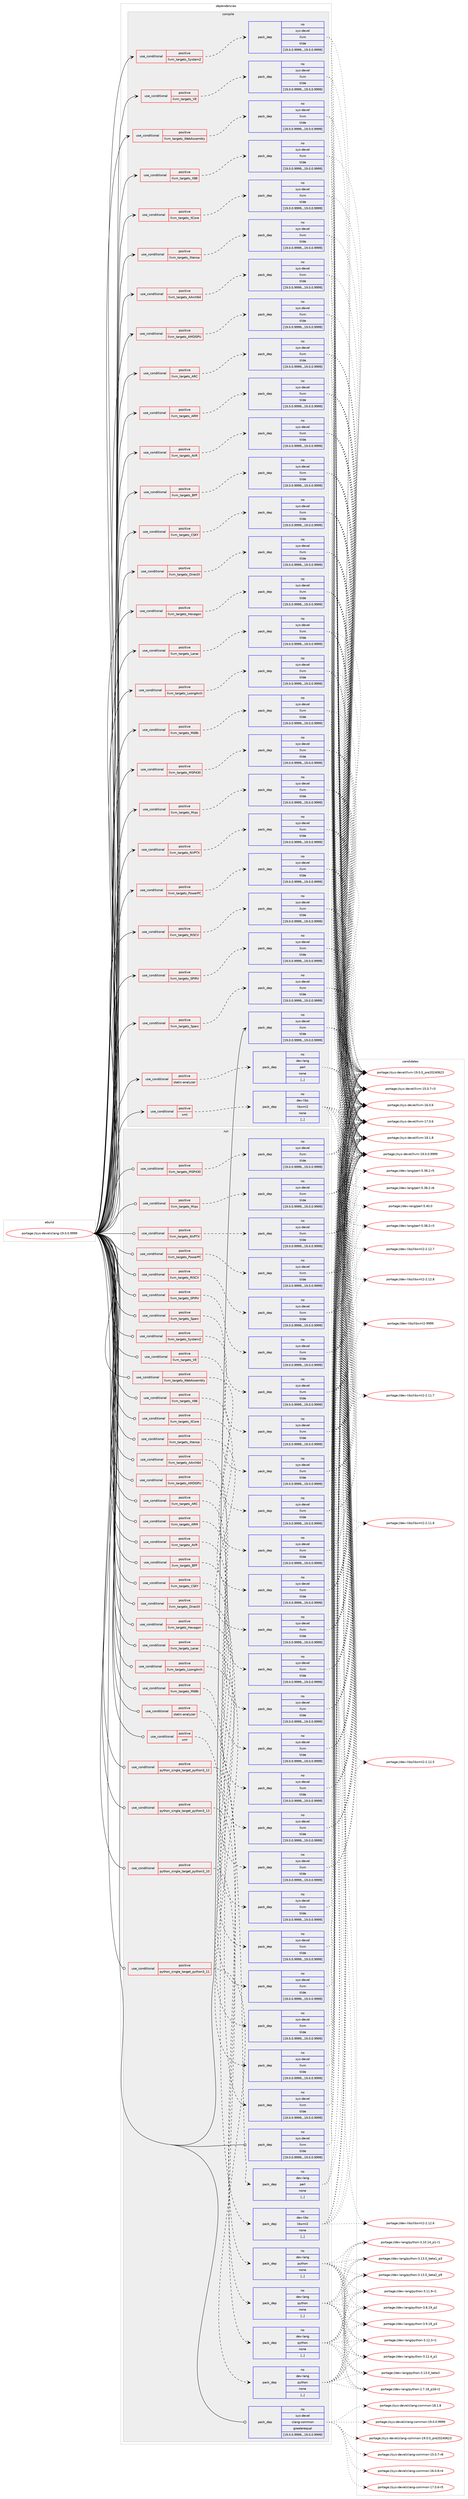 digraph prolog {

# *************
# Graph options
# *************

newrank=true;
concentrate=true;
compound=true;
graph [rankdir=LR,fontname=Helvetica,fontsize=10,ranksep=1.5];#, ranksep=2.5, nodesep=0.2];
edge  [arrowhead=vee];
node  [fontname=Helvetica,fontsize=10];

# **********
# The ebuild
# **********

subgraph cluster_leftcol {
color=gray;
rank=same;
label=<<i>ebuild</i>>;
id [label="portage://sys-devel/clang-19.0.0.9999", color=red, width=4, href="../sys-devel/clang-19.0.0.9999.svg"];
}

# ****************
# The dependencies
# ****************

subgraph cluster_midcol {
color=gray;
label=<<i>dependencies</i>>;
subgraph cluster_compile {
fillcolor="#eeeeee";
style=filled;
label=<<i>compile</i>>;
subgraph cond112218 {
dependency422631 [label=<<TABLE BORDER="0" CELLBORDER="1" CELLSPACING="0" CELLPADDING="4"><TR><TD ROWSPAN="3" CELLPADDING="10">use_conditional</TD></TR><TR><TD>positive</TD></TR><TR><TD>llvm_targets_AArch64</TD></TR></TABLE>>, shape=none, color=red];
subgraph pack307536 {
dependency422632 [label=<<TABLE BORDER="0" CELLBORDER="1" CELLSPACING="0" CELLPADDING="4" WIDTH="220"><TR><TD ROWSPAN="6" CELLPADDING="30">pack_dep</TD></TR><TR><TD WIDTH="110">no</TD></TR><TR><TD>sys-devel</TD></TR><TR><TD>llvm</TD></TR><TR><TD>tilde</TD></TR><TR><TD>[19.0.0.9999,,,19.0.0.9999]</TD></TR></TABLE>>, shape=none, color=blue];
}
dependency422631:e -> dependency422632:w [weight=20,style="dashed",arrowhead="vee"];
}
id:e -> dependency422631:w [weight=20,style="solid",arrowhead="vee"];
subgraph cond112219 {
dependency422633 [label=<<TABLE BORDER="0" CELLBORDER="1" CELLSPACING="0" CELLPADDING="4"><TR><TD ROWSPAN="3" CELLPADDING="10">use_conditional</TD></TR><TR><TD>positive</TD></TR><TR><TD>llvm_targets_AMDGPU</TD></TR></TABLE>>, shape=none, color=red];
subgraph pack307537 {
dependency422634 [label=<<TABLE BORDER="0" CELLBORDER="1" CELLSPACING="0" CELLPADDING="4" WIDTH="220"><TR><TD ROWSPAN="6" CELLPADDING="30">pack_dep</TD></TR><TR><TD WIDTH="110">no</TD></TR><TR><TD>sys-devel</TD></TR><TR><TD>llvm</TD></TR><TR><TD>tilde</TD></TR><TR><TD>[19.0.0.9999,,,19.0.0.9999]</TD></TR></TABLE>>, shape=none, color=blue];
}
dependency422633:e -> dependency422634:w [weight=20,style="dashed",arrowhead="vee"];
}
id:e -> dependency422633:w [weight=20,style="solid",arrowhead="vee"];
subgraph cond112220 {
dependency422635 [label=<<TABLE BORDER="0" CELLBORDER="1" CELLSPACING="0" CELLPADDING="4"><TR><TD ROWSPAN="3" CELLPADDING="10">use_conditional</TD></TR><TR><TD>positive</TD></TR><TR><TD>llvm_targets_ARC</TD></TR></TABLE>>, shape=none, color=red];
subgraph pack307538 {
dependency422636 [label=<<TABLE BORDER="0" CELLBORDER="1" CELLSPACING="0" CELLPADDING="4" WIDTH="220"><TR><TD ROWSPAN="6" CELLPADDING="30">pack_dep</TD></TR><TR><TD WIDTH="110">no</TD></TR><TR><TD>sys-devel</TD></TR><TR><TD>llvm</TD></TR><TR><TD>tilde</TD></TR><TR><TD>[19.0.0.9999,,,19.0.0.9999]</TD></TR></TABLE>>, shape=none, color=blue];
}
dependency422635:e -> dependency422636:w [weight=20,style="dashed",arrowhead="vee"];
}
id:e -> dependency422635:w [weight=20,style="solid",arrowhead="vee"];
subgraph cond112221 {
dependency422637 [label=<<TABLE BORDER="0" CELLBORDER="1" CELLSPACING="0" CELLPADDING="4"><TR><TD ROWSPAN="3" CELLPADDING="10">use_conditional</TD></TR><TR><TD>positive</TD></TR><TR><TD>llvm_targets_ARM</TD></TR></TABLE>>, shape=none, color=red];
subgraph pack307539 {
dependency422638 [label=<<TABLE BORDER="0" CELLBORDER="1" CELLSPACING="0" CELLPADDING="4" WIDTH="220"><TR><TD ROWSPAN="6" CELLPADDING="30">pack_dep</TD></TR><TR><TD WIDTH="110">no</TD></TR><TR><TD>sys-devel</TD></TR><TR><TD>llvm</TD></TR><TR><TD>tilde</TD></TR><TR><TD>[19.0.0.9999,,,19.0.0.9999]</TD></TR></TABLE>>, shape=none, color=blue];
}
dependency422637:e -> dependency422638:w [weight=20,style="dashed",arrowhead="vee"];
}
id:e -> dependency422637:w [weight=20,style="solid",arrowhead="vee"];
subgraph cond112222 {
dependency422639 [label=<<TABLE BORDER="0" CELLBORDER="1" CELLSPACING="0" CELLPADDING="4"><TR><TD ROWSPAN="3" CELLPADDING="10">use_conditional</TD></TR><TR><TD>positive</TD></TR><TR><TD>llvm_targets_AVR</TD></TR></TABLE>>, shape=none, color=red];
subgraph pack307540 {
dependency422640 [label=<<TABLE BORDER="0" CELLBORDER="1" CELLSPACING="0" CELLPADDING="4" WIDTH="220"><TR><TD ROWSPAN="6" CELLPADDING="30">pack_dep</TD></TR><TR><TD WIDTH="110">no</TD></TR><TR><TD>sys-devel</TD></TR><TR><TD>llvm</TD></TR><TR><TD>tilde</TD></TR><TR><TD>[19.0.0.9999,,,19.0.0.9999]</TD></TR></TABLE>>, shape=none, color=blue];
}
dependency422639:e -> dependency422640:w [weight=20,style="dashed",arrowhead="vee"];
}
id:e -> dependency422639:w [weight=20,style="solid",arrowhead="vee"];
subgraph cond112223 {
dependency422641 [label=<<TABLE BORDER="0" CELLBORDER="1" CELLSPACING="0" CELLPADDING="4"><TR><TD ROWSPAN="3" CELLPADDING="10">use_conditional</TD></TR><TR><TD>positive</TD></TR><TR><TD>llvm_targets_BPF</TD></TR></TABLE>>, shape=none, color=red];
subgraph pack307541 {
dependency422642 [label=<<TABLE BORDER="0" CELLBORDER="1" CELLSPACING="0" CELLPADDING="4" WIDTH="220"><TR><TD ROWSPAN="6" CELLPADDING="30">pack_dep</TD></TR><TR><TD WIDTH="110">no</TD></TR><TR><TD>sys-devel</TD></TR><TR><TD>llvm</TD></TR><TR><TD>tilde</TD></TR><TR><TD>[19.0.0.9999,,,19.0.0.9999]</TD></TR></TABLE>>, shape=none, color=blue];
}
dependency422641:e -> dependency422642:w [weight=20,style="dashed",arrowhead="vee"];
}
id:e -> dependency422641:w [weight=20,style="solid",arrowhead="vee"];
subgraph cond112224 {
dependency422643 [label=<<TABLE BORDER="0" CELLBORDER="1" CELLSPACING="0" CELLPADDING="4"><TR><TD ROWSPAN="3" CELLPADDING="10">use_conditional</TD></TR><TR><TD>positive</TD></TR><TR><TD>llvm_targets_CSKY</TD></TR></TABLE>>, shape=none, color=red];
subgraph pack307542 {
dependency422644 [label=<<TABLE BORDER="0" CELLBORDER="1" CELLSPACING="0" CELLPADDING="4" WIDTH="220"><TR><TD ROWSPAN="6" CELLPADDING="30">pack_dep</TD></TR><TR><TD WIDTH="110">no</TD></TR><TR><TD>sys-devel</TD></TR><TR><TD>llvm</TD></TR><TR><TD>tilde</TD></TR><TR><TD>[19.0.0.9999,,,19.0.0.9999]</TD></TR></TABLE>>, shape=none, color=blue];
}
dependency422643:e -> dependency422644:w [weight=20,style="dashed",arrowhead="vee"];
}
id:e -> dependency422643:w [weight=20,style="solid",arrowhead="vee"];
subgraph cond112225 {
dependency422645 [label=<<TABLE BORDER="0" CELLBORDER="1" CELLSPACING="0" CELLPADDING="4"><TR><TD ROWSPAN="3" CELLPADDING="10">use_conditional</TD></TR><TR><TD>positive</TD></TR><TR><TD>llvm_targets_DirectX</TD></TR></TABLE>>, shape=none, color=red];
subgraph pack307543 {
dependency422646 [label=<<TABLE BORDER="0" CELLBORDER="1" CELLSPACING="0" CELLPADDING="4" WIDTH="220"><TR><TD ROWSPAN="6" CELLPADDING="30">pack_dep</TD></TR><TR><TD WIDTH="110">no</TD></TR><TR><TD>sys-devel</TD></TR><TR><TD>llvm</TD></TR><TR><TD>tilde</TD></TR><TR><TD>[19.0.0.9999,,,19.0.0.9999]</TD></TR></TABLE>>, shape=none, color=blue];
}
dependency422645:e -> dependency422646:w [weight=20,style="dashed",arrowhead="vee"];
}
id:e -> dependency422645:w [weight=20,style="solid",arrowhead="vee"];
subgraph cond112226 {
dependency422647 [label=<<TABLE BORDER="0" CELLBORDER="1" CELLSPACING="0" CELLPADDING="4"><TR><TD ROWSPAN="3" CELLPADDING="10">use_conditional</TD></TR><TR><TD>positive</TD></TR><TR><TD>llvm_targets_Hexagon</TD></TR></TABLE>>, shape=none, color=red];
subgraph pack307544 {
dependency422648 [label=<<TABLE BORDER="0" CELLBORDER="1" CELLSPACING="0" CELLPADDING="4" WIDTH="220"><TR><TD ROWSPAN="6" CELLPADDING="30">pack_dep</TD></TR><TR><TD WIDTH="110">no</TD></TR><TR><TD>sys-devel</TD></TR><TR><TD>llvm</TD></TR><TR><TD>tilde</TD></TR><TR><TD>[19.0.0.9999,,,19.0.0.9999]</TD></TR></TABLE>>, shape=none, color=blue];
}
dependency422647:e -> dependency422648:w [weight=20,style="dashed",arrowhead="vee"];
}
id:e -> dependency422647:w [weight=20,style="solid",arrowhead="vee"];
subgraph cond112227 {
dependency422649 [label=<<TABLE BORDER="0" CELLBORDER="1" CELLSPACING="0" CELLPADDING="4"><TR><TD ROWSPAN="3" CELLPADDING="10">use_conditional</TD></TR><TR><TD>positive</TD></TR><TR><TD>llvm_targets_Lanai</TD></TR></TABLE>>, shape=none, color=red];
subgraph pack307545 {
dependency422650 [label=<<TABLE BORDER="0" CELLBORDER="1" CELLSPACING="0" CELLPADDING="4" WIDTH="220"><TR><TD ROWSPAN="6" CELLPADDING="30">pack_dep</TD></TR><TR><TD WIDTH="110">no</TD></TR><TR><TD>sys-devel</TD></TR><TR><TD>llvm</TD></TR><TR><TD>tilde</TD></TR><TR><TD>[19.0.0.9999,,,19.0.0.9999]</TD></TR></TABLE>>, shape=none, color=blue];
}
dependency422649:e -> dependency422650:w [weight=20,style="dashed",arrowhead="vee"];
}
id:e -> dependency422649:w [weight=20,style="solid",arrowhead="vee"];
subgraph cond112228 {
dependency422651 [label=<<TABLE BORDER="0" CELLBORDER="1" CELLSPACING="0" CELLPADDING="4"><TR><TD ROWSPAN="3" CELLPADDING="10">use_conditional</TD></TR><TR><TD>positive</TD></TR><TR><TD>llvm_targets_LoongArch</TD></TR></TABLE>>, shape=none, color=red];
subgraph pack307546 {
dependency422652 [label=<<TABLE BORDER="0" CELLBORDER="1" CELLSPACING="0" CELLPADDING="4" WIDTH="220"><TR><TD ROWSPAN="6" CELLPADDING="30">pack_dep</TD></TR><TR><TD WIDTH="110">no</TD></TR><TR><TD>sys-devel</TD></TR><TR><TD>llvm</TD></TR><TR><TD>tilde</TD></TR><TR><TD>[19.0.0.9999,,,19.0.0.9999]</TD></TR></TABLE>>, shape=none, color=blue];
}
dependency422651:e -> dependency422652:w [weight=20,style="dashed",arrowhead="vee"];
}
id:e -> dependency422651:w [weight=20,style="solid",arrowhead="vee"];
subgraph cond112229 {
dependency422653 [label=<<TABLE BORDER="0" CELLBORDER="1" CELLSPACING="0" CELLPADDING="4"><TR><TD ROWSPAN="3" CELLPADDING="10">use_conditional</TD></TR><TR><TD>positive</TD></TR><TR><TD>llvm_targets_M68k</TD></TR></TABLE>>, shape=none, color=red];
subgraph pack307547 {
dependency422654 [label=<<TABLE BORDER="0" CELLBORDER="1" CELLSPACING="0" CELLPADDING="4" WIDTH="220"><TR><TD ROWSPAN="6" CELLPADDING="30">pack_dep</TD></TR><TR><TD WIDTH="110">no</TD></TR><TR><TD>sys-devel</TD></TR><TR><TD>llvm</TD></TR><TR><TD>tilde</TD></TR><TR><TD>[19.0.0.9999,,,19.0.0.9999]</TD></TR></TABLE>>, shape=none, color=blue];
}
dependency422653:e -> dependency422654:w [weight=20,style="dashed",arrowhead="vee"];
}
id:e -> dependency422653:w [weight=20,style="solid",arrowhead="vee"];
subgraph cond112230 {
dependency422655 [label=<<TABLE BORDER="0" CELLBORDER="1" CELLSPACING="0" CELLPADDING="4"><TR><TD ROWSPAN="3" CELLPADDING="10">use_conditional</TD></TR><TR><TD>positive</TD></TR><TR><TD>llvm_targets_MSP430</TD></TR></TABLE>>, shape=none, color=red];
subgraph pack307548 {
dependency422656 [label=<<TABLE BORDER="0" CELLBORDER="1" CELLSPACING="0" CELLPADDING="4" WIDTH="220"><TR><TD ROWSPAN="6" CELLPADDING="30">pack_dep</TD></TR><TR><TD WIDTH="110">no</TD></TR><TR><TD>sys-devel</TD></TR><TR><TD>llvm</TD></TR><TR><TD>tilde</TD></TR><TR><TD>[19.0.0.9999,,,19.0.0.9999]</TD></TR></TABLE>>, shape=none, color=blue];
}
dependency422655:e -> dependency422656:w [weight=20,style="dashed",arrowhead="vee"];
}
id:e -> dependency422655:w [weight=20,style="solid",arrowhead="vee"];
subgraph cond112231 {
dependency422657 [label=<<TABLE BORDER="0" CELLBORDER="1" CELLSPACING="0" CELLPADDING="4"><TR><TD ROWSPAN="3" CELLPADDING="10">use_conditional</TD></TR><TR><TD>positive</TD></TR><TR><TD>llvm_targets_Mips</TD></TR></TABLE>>, shape=none, color=red];
subgraph pack307549 {
dependency422658 [label=<<TABLE BORDER="0" CELLBORDER="1" CELLSPACING="0" CELLPADDING="4" WIDTH="220"><TR><TD ROWSPAN="6" CELLPADDING="30">pack_dep</TD></TR><TR><TD WIDTH="110">no</TD></TR><TR><TD>sys-devel</TD></TR><TR><TD>llvm</TD></TR><TR><TD>tilde</TD></TR><TR><TD>[19.0.0.9999,,,19.0.0.9999]</TD></TR></TABLE>>, shape=none, color=blue];
}
dependency422657:e -> dependency422658:w [weight=20,style="dashed",arrowhead="vee"];
}
id:e -> dependency422657:w [weight=20,style="solid",arrowhead="vee"];
subgraph cond112232 {
dependency422659 [label=<<TABLE BORDER="0" CELLBORDER="1" CELLSPACING="0" CELLPADDING="4"><TR><TD ROWSPAN="3" CELLPADDING="10">use_conditional</TD></TR><TR><TD>positive</TD></TR><TR><TD>llvm_targets_NVPTX</TD></TR></TABLE>>, shape=none, color=red];
subgraph pack307550 {
dependency422660 [label=<<TABLE BORDER="0" CELLBORDER="1" CELLSPACING="0" CELLPADDING="4" WIDTH="220"><TR><TD ROWSPAN="6" CELLPADDING="30">pack_dep</TD></TR><TR><TD WIDTH="110">no</TD></TR><TR><TD>sys-devel</TD></TR><TR><TD>llvm</TD></TR><TR><TD>tilde</TD></TR><TR><TD>[19.0.0.9999,,,19.0.0.9999]</TD></TR></TABLE>>, shape=none, color=blue];
}
dependency422659:e -> dependency422660:w [weight=20,style="dashed",arrowhead="vee"];
}
id:e -> dependency422659:w [weight=20,style="solid",arrowhead="vee"];
subgraph cond112233 {
dependency422661 [label=<<TABLE BORDER="0" CELLBORDER="1" CELLSPACING="0" CELLPADDING="4"><TR><TD ROWSPAN="3" CELLPADDING="10">use_conditional</TD></TR><TR><TD>positive</TD></TR><TR><TD>llvm_targets_PowerPC</TD></TR></TABLE>>, shape=none, color=red];
subgraph pack307551 {
dependency422662 [label=<<TABLE BORDER="0" CELLBORDER="1" CELLSPACING="0" CELLPADDING="4" WIDTH="220"><TR><TD ROWSPAN="6" CELLPADDING="30">pack_dep</TD></TR><TR><TD WIDTH="110">no</TD></TR><TR><TD>sys-devel</TD></TR><TR><TD>llvm</TD></TR><TR><TD>tilde</TD></TR><TR><TD>[19.0.0.9999,,,19.0.0.9999]</TD></TR></TABLE>>, shape=none, color=blue];
}
dependency422661:e -> dependency422662:w [weight=20,style="dashed",arrowhead="vee"];
}
id:e -> dependency422661:w [weight=20,style="solid",arrowhead="vee"];
subgraph cond112234 {
dependency422663 [label=<<TABLE BORDER="0" CELLBORDER="1" CELLSPACING="0" CELLPADDING="4"><TR><TD ROWSPAN="3" CELLPADDING="10">use_conditional</TD></TR><TR><TD>positive</TD></TR><TR><TD>llvm_targets_RISCV</TD></TR></TABLE>>, shape=none, color=red];
subgraph pack307552 {
dependency422664 [label=<<TABLE BORDER="0" CELLBORDER="1" CELLSPACING="0" CELLPADDING="4" WIDTH="220"><TR><TD ROWSPAN="6" CELLPADDING="30">pack_dep</TD></TR><TR><TD WIDTH="110">no</TD></TR><TR><TD>sys-devel</TD></TR><TR><TD>llvm</TD></TR><TR><TD>tilde</TD></TR><TR><TD>[19.0.0.9999,,,19.0.0.9999]</TD></TR></TABLE>>, shape=none, color=blue];
}
dependency422663:e -> dependency422664:w [weight=20,style="dashed",arrowhead="vee"];
}
id:e -> dependency422663:w [weight=20,style="solid",arrowhead="vee"];
subgraph cond112235 {
dependency422665 [label=<<TABLE BORDER="0" CELLBORDER="1" CELLSPACING="0" CELLPADDING="4"><TR><TD ROWSPAN="3" CELLPADDING="10">use_conditional</TD></TR><TR><TD>positive</TD></TR><TR><TD>llvm_targets_SPIRV</TD></TR></TABLE>>, shape=none, color=red];
subgraph pack307553 {
dependency422666 [label=<<TABLE BORDER="0" CELLBORDER="1" CELLSPACING="0" CELLPADDING="4" WIDTH="220"><TR><TD ROWSPAN="6" CELLPADDING="30">pack_dep</TD></TR><TR><TD WIDTH="110">no</TD></TR><TR><TD>sys-devel</TD></TR><TR><TD>llvm</TD></TR><TR><TD>tilde</TD></TR><TR><TD>[19.0.0.9999,,,19.0.0.9999]</TD></TR></TABLE>>, shape=none, color=blue];
}
dependency422665:e -> dependency422666:w [weight=20,style="dashed",arrowhead="vee"];
}
id:e -> dependency422665:w [weight=20,style="solid",arrowhead="vee"];
subgraph cond112236 {
dependency422667 [label=<<TABLE BORDER="0" CELLBORDER="1" CELLSPACING="0" CELLPADDING="4"><TR><TD ROWSPAN="3" CELLPADDING="10">use_conditional</TD></TR><TR><TD>positive</TD></TR><TR><TD>llvm_targets_Sparc</TD></TR></TABLE>>, shape=none, color=red];
subgraph pack307554 {
dependency422668 [label=<<TABLE BORDER="0" CELLBORDER="1" CELLSPACING="0" CELLPADDING="4" WIDTH="220"><TR><TD ROWSPAN="6" CELLPADDING="30">pack_dep</TD></TR><TR><TD WIDTH="110">no</TD></TR><TR><TD>sys-devel</TD></TR><TR><TD>llvm</TD></TR><TR><TD>tilde</TD></TR><TR><TD>[19.0.0.9999,,,19.0.0.9999]</TD></TR></TABLE>>, shape=none, color=blue];
}
dependency422667:e -> dependency422668:w [weight=20,style="dashed",arrowhead="vee"];
}
id:e -> dependency422667:w [weight=20,style="solid",arrowhead="vee"];
subgraph cond112237 {
dependency422669 [label=<<TABLE BORDER="0" CELLBORDER="1" CELLSPACING="0" CELLPADDING="4"><TR><TD ROWSPAN="3" CELLPADDING="10">use_conditional</TD></TR><TR><TD>positive</TD></TR><TR><TD>llvm_targets_SystemZ</TD></TR></TABLE>>, shape=none, color=red];
subgraph pack307555 {
dependency422670 [label=<<TABLE BORDER="0" CELLBORDER="1" CELLSPACING="0" CELLPADDING="4" WIDTH="220"><TR><TD ROWSPAN="6" CELLPADDING="30">pack_dep</TD></TR><TR><TD WIDTH="110">no</TD></TR><TR><TD>sys-devel</TD></TR><TR><TD>llvm</TD></TR><TR><TD>tilde</TD></TR><TR><TD>[19.0.0.9999,,,19.0.0.9999]</TD></TR></TABLE>>, shape=none, color=blue];
}
dependency422669:e -> dependency422670:w [weight=20,style="dashed",arrowhead="vee"];
}
id:e -> dependency422669:w [weight=20,style="solid",arrowhead="vee"];
subgraph cond112238 {
dependency422671 [label=<<TABLE BORDER="0" CELLBORDER="1" CELLSPACING="0" CELLPADDING="4"><TR><TD ROWSPAN="3" CELLPADDING="10">use_conditional</TD></TR><TR><TD>positive</TD></TR><TR><TD>llvm_targets_VE</TD></TR></TABLE>>, shape=none, color=red];
subgraph pack307556 {
dependency422672 [label=<<TABLE BORDER="0" CELLBORDER="1" CELLSPACING="0" CELLPADDING="4" WIDTH="220"><TR><TD ROWSPAN="6" CELLPADDING="30">pack_dep</TD></TR><TR><TD WIDTH="110">no</TD></TR><TR><TD>sys-devel</TD></TR><TR><TD>llvm</TD></TR><TR><TD>tilde</TD></TR><TR><TD>[19.0.0.9999,,,19.0.0.9999]</TD></TR></TABLE>>, shape=none, color=blue];
}
dependency422671:e -> dependency422672:w [weight=20,style="dashed",arrowhead="vee"];
}
id:e -> dependency422671:w [weight=20,style="solid",arrowhead="vee"];
subgraph cond112239 {
dependency422673 [label=<<TABLE BORDER="0" CELLBORDER="1" CELLSPACING="0" CELLPADDING="4"><TR><TD ROWSPAN="3" CELLPADDING="10">use_conditional</TD></TR><TR><TD>positive</TD></TR><TR><TD>llvm_targets_WebAssembly</TD></TR></TABLE>>, shape=none, color=red];
subgraph pack307557 {
dependency422674 [label=<<TABLE BORDER="0" CELLBORDER="1" CELLSPACING="0" CELLPADDING="4" WIDTH="220"><TR><TD ROWSPAN="6" CELLPADDING="30">pack_dep</TD></TR><TR><TD WIDTH="110">no</TD></TR><TR><TD>sys-devel</TD></TR><TR><TD>llvm</TD></TR><TR><TD>tilde</TD></TR><TR><TD>[19.0.0.9999,,,19.0.0.9999]</TD></TR></TABLE>>, shape=none, color=blue];
}
dependency422673:e -> dependency422674:w [weight=20,style="dashed",arrowhead="vee"];
}
id:e -> dependency422673:w [weight=20,style="solid",arrowhead="vee"];
subgraph cond112240 {
dependency422675 [label=<<TABLE BORDER="0" CELLBORDER="1" CELLSPACING="0" CELLPADDING="4"><TR><TD ROWSPAN="3" CELLPADDING="10">use_conditional</TD></TR><TR><TD>positive</TD></TR><TR><TD>llvm_targets_X86</TD></TR></TABLE>>, shape=none, color=red];
subgraph pack307558 {
dependency422676 [label=<<TABLE BORDER="0" CELLBORDER="1" CELLSPACING="0" CELLPADDING="4" WIDTH="220"><TR><TD ROWSPAN="6" CELLPADDING="30">pack_dep</TD></TR><TR><TD WIDTH="110">no</TD></TR><TR><TD>sys-devel</TD></TR><TR><TD>llvm</TD></TR><TR><TD>tilde</TD></TR><TR><TD>[19.0.0.9999,,,19.0.0.9999]</TD></TR></TABLE>>, shape=none, color=blue];
}
dependency422675:e -> dependency422676:w [weight=20,style="dashed",arrowhead="vee"];
}
id:e -> dependency422675:w [weight=20,style="solid",arrowhead="vee"];
subgraph cond112241 {
dependency422677 [label=<<TABLE BORDER="0" CELLBORDER="1" CELLSPACING="0" CELLPADDING="4"><TR><TD ROWSPAN="3" CELLPADDING="10">use_conditional</TD></TR><TR><TD>positive</TD></TR><TR><TD>llvm_targets_XCore</TD></TR></TABLE>>, shape=none, color=red];
subgraph pack307559 {
dependency422678 [label=<<TABLE BORDER="0" CELLBORDER="1" CELLSPACING="0" CELLPADDING="4" WIDTH="220"><TR><TD ROWSPAN="6" CELLPADDING="30">pack_dep</TD></TR><TR><TD WIDTH="110">no</TD></TR><TR><TD>sys-devel</TD></TR><TR><TD>llvm</TD></TR><TR><TD>tilde</TD></TR><TR><TD>[19.0.0.9999,,,19.0.0.9999]</TD></TR></TABLE>>, shape=none, color=blue];
}
dependency422677:e -> dependency422678:w [weight=20,style="dashed",arrowhead="vee"];
}
id:e -> dependency422677:w [weight=20,style="solid",arrowhead="vee"];
subgraph cond112242 {
dependency422679 [label=<<TABLE BORDER="0" CELLBORDER="1" CELLSPACING="0" CELLPADDING="4"><TR><TD ROWSPAN="3" CELLPADDING="10">use_conditional</TD></TR><TR><TD>positive</TD></TR><TR><TD>llvm_targets_Xtensa</TD></TR></TABLE>>, shape=none, color=red];
subgraph pack307560 {
dependency422680 [label=<<TABLE BORDER="0" CELLBORDER="1" CELLSPACING="0" CELLPADDING="4" WIDTH="220"><TR><TD ROWSPAN="6" CELLPADDING="30">pack_dep</TD></TR><TR><TD WIDTH="110">no</TD></TR><TR><TD>sys-devel</TD></TR><TR><TD>llvm</TD></TR><TR><TD>tilde</TD></TR><TR><TD>[19.0.0.9999,,,19.0.0.9999]</TD></TR></TABLE>>, shape=none, color=blue];
}
dependency422679:e -> dependency422680:w [weight=20,style="dashed",arrowhead="vee"];
}
id:e -> dependency422679:w [weight=20,style="solid",arrowhead="vee"];
subgraph cond112243 {
dependency422681 [label=<<TABLE BORDER="0" CELLBORDER="1" CELLSPACING="0" CELLPADDING="4"><TR><TD ROWSPAN="3" CELLPADDING="10">use_conditional</TD></TR><TR><TD>positive</TD></TR><TR><TD>static-analyzer</TD></TR></TABLE>>, shape=none, color=red];
subgraph pack307561 {
dependency422682 [label=<<TABLE BORDER="0" CELLBORDER="1" CELLSPACING="0" CELLPADDING="4" WIDTH="220"><TR><TD ROWSPAN="6" CELLPADDING="30">pack_dep</TD></TR><TR><TD WIDTH="110">no</TD></TR><TR><TD>dev-lang</TD></TR><TR><TD>perl</TD></TR><TR><TD>none</TD></TR><TR><TD>[,,]</TD></TR></TABLE>>, shape=none, color=blue];
}
dependency422681:e -> dependency422682:w [weight=20,style="dashed",arrowhead="vee"];
}
id:e -> dependency422681:w [weight=20,style="solid",arrowhead="vee"];
subgraph cond112244 {
dependency422683 [label=<<TABLE BORDER="0" CELLBORDER="1" CELLSPACING="0" CELLPADDING="4"><TR><TD ROWSPAN="3" CELLPADDING="10">use_conditional</TD></TR><TR><TD>positive</TD></TR><TR><TD>xml</TD></TR></TABLE>>, shape=none, color=red];
subgraph pack307562 {
dependency422684 [label=<<TABLE BORDER="0" CELLBORDER="1" CELLSPACING="0" CELLPADDING="4" WIDTH="220"><TR><TD ROWSPAN="6" CELLPADDING="30">pack_dep</TD></TR><TR><TD WIDTH="110">no</TD></TR><TR><TD>dev-libs</TD></TR><TR><TD>libxml2</TD></TR><TR><TD>none</TD></TR><TR><TD>[,,]</TD></TR></TABLE>>, shape=none, color=blue];
}
dependency422683:e -> dependency422684:w [weight=20,style="dashed",arrowhead="vee"];
}
id:e -> dependency422683:w [weight=20,style="solid",arrowhead="vee"];
subgraph pack307563 {
dependency422685 [label=<<TABLE BORDER="0" CELLBORDER="1" CELLSPACING="0" CELLPADDING="4" WIDTH="220"><TR><TD ROWSPAN="6" CELLPADDING="30">pack_dep</TD></TR><TR><TD WIDTH="110">no</TD></TR><TR><TD>sys-devel</TD></TR><TR><TD>llvm</TD></TR><TR><TD>tilde</TD></TR><TR><TD>[19.0.0.9999,,,19.0.0.9999]</TD></TR></TABLE>>, shape=none, color=blue];
}
id:e -> dependency422685:w [weight=20,style="solid",arrowhead="vee"];
}
subgraph cluster_compileandrun {
fillcolor="#eeeeee";
style=filled;
label=<<i>compile and run</i>>;
}
subgraph cluster_run {
fillcolor="#eeeeee";
style=filled;
label=<<i>run</i>>;
subgraph cond112245 {
dependency422686 [label=<<TABLE BORDER="0" CELLBORDER="1" CELLSPACING="0" CELLPADDING="4"><TR><TD ROWSPAN="3" CELLPADDING="10">use_conditional</TD></TR><TR><TD>positive</TD></TR><TR><TD>llvm_targets_AArch64</TD></TR></TABLE>>, shape=none, color=red];
subgraph pack307564 {
dependency422687 [label=<<TABLE BORDER="0" CELLBORDER="1" CELLSPACING="0" CELLPADDING="4" WIDTH="220"><TR><TD ROWSPAN="6" CELLPADDING="30">pack_dep</TD></TR><TR><TD WIDTH="110">no</TD></TR><TR><TD>sys-devel</TD></TR><TR><TD>llvm</TD></TR><TR><TD>tilde</TD></TR><TR><TD>[19.0.0.9999,,,19.0.0.9999]</TD></TR></TABLE>>, shape=none, color=blue];
}
dependency422686:e -> dependency422687:w [weight=20,style="dashed",arrowhead="vee"];
}
id:e -> dependency422686:w [weight=20,style="solid",arrowhead="odot"];
subgraph cond112246 {
dependency422688 [label=<<TABLE BORDER="0" CELLBORDER="1" CELLSPACING="0" CELLPADDING="4"><TR><TD ROWSPAN="3" CELLPADDING="10">use_conditional</TD></TR><TR><TD>positive</TD></TR><TR><TD>llvm_targets_AMDGPU</TD></TR></TABLE>>, shape=none, color=red];
subgraph pack307565 {
dependency422689 [label=<<TABLE BORDER="0" CELLBORDER="1" CELLSPACING="0" CELLPADDING="4" WIDTH="220"><TR><TD ROWSPAN="6" CELLPADDING="30">pack_dep</TD></TR><TR><TD WIDTH="110">no</TD></TR><TR><TD>sys-devel</TD></TR><TR><TD>llvm</TD></TR><TR><TD>tilde</TD></TR><TR><TD>[19.0.0.9999,,,19.0.0.9999]</TD></TR></TABLE>>, shape=none, color=blue];
}
dependency422688:e -> dependency422689:w [weight=20,style="dashed",arrowhead="vee"];
}
id:e -> dependency422688:w [weight=20,style="solid",arrowhead="odot"];
subgraph cond112247 {
dependency422690 [label=<<TABLE BORDER="0" CELLBORDER="1" CELLSPACING="0" CELLPADDING="4"><TR><TD ROWSPAN="3" CELLPADDING="10">use_conditional</TD></TR><TR><TD>positive</TD></TR><TR><TD>llvm_targets_ARC</TD></TR></TABLE>>, shape=none, color=red];
subgraph pack307566 {
dependency422691 [label=<<TABLE BORDER="0" CELLBORDER="1" CELLSPACING="0" CELLPADDING="4" WIDTH="220"><TR><TD ROWSPAN="6" CELLPADDING="30">pack_dep</TD></TR><TR><TD WIDTH="110">no</TD></TR><TR><TD>sys-devel</TD></TR><TR><TD>llvm</TD></TR><TR><TD>tilde</TD></TR><TR><TD>[19.0.0.9999,,,19.0.0.9999]</TD></TR></TABLE>>, shape=none, color=blue];
}
dependency422690:e -> dependency422691:w [weight=20,style="dashed",arrowhead="vee"];
}
id:e -> dependency422690:w [weight=20,style="solid",arrowhead="odot"];
subgraph cond112248 {
dependency422692 [label=<<TABLE BORDER="0" CELLBORDER="1" CELLSPACING="0" CELLPADDING="4"><TR><TD ROWSPAN="3" CELLPADDING="10">use_conditional</TD></TR><TR><TD>positive</TD></TR><TR><TD>llvm_targets_ARM</TD></TR></TABLE>>, shape=none, color=red];
subgraph pack307567 {
dependency422693 [label=<<TABLE BORDER="0" CELLBORDER="1" CELLSPACING="0" CELLPADDING="4" WIDTH="220"><TR><TD ROWSPAN="6" CELLPADDING="30">pack_dep</TD></TR><TR><TD WIDTH="110">no</TD></TR><TR><TD>sys-devel</TD></TR><TR><TD>llvm</TD></TR><TR><TD>tilde</TD></TR><TR><TD>[19.0.0.9999,,,19.0.0.9999]</TD></TR></TABLE>>, shape=none, color=blue];
}
dependency422692:e -> dependency422693:w [weight=20,style="dashed",arrowhead="vee"];
}
id:e -> dependency422692:w [weight=20,style="solid",arrowhead="odot"];
subgraph cond112249 {
dependency422694 [label=<<TABLE BORDER="0" CELLBORDER="1" CELLSPACING="0" CELLPADDING="4"><TR><TD ROWSPAN="3" CELLPADDING="10">use_conditional</TD></TR><TR><TD>positive</TD></TR><TR><TD>llvm_targets_AVR</TD></TR></TABLE>>, shape=none, color=red];
subgraph pack307568 {
dependency422695 [label=<<TABLE BORDER="0" CELLBORDER="1" CELLSPACING="0" CELLPADDING="4" WIDTH="220"><TR><TD ROWSPAN="6" CELLPADDING="30">pack_dep</TD></TR><TR><TD WIDTH="110">no</TD></TR><TR><TD>sys-devel</TD></TR><TR><TD>llvm</TD></TR><TR><TD>tilde</TD></TR><TR><TD>[19.0.0.9999,,,19.0.0.9999]</TD></TR></TABLE>>, shape=none, color=blue];
}
dependency422694:e -> dependency422695:w [weight=20,style="dashed",arrowhead="vee"];
}
id:e -> dependency422694:w [weight=20,style="solid",arrowhead="odot"];
subgraph cond112250 {
dependency422696 [label=<<TABLE BORDER="0" CELLBORDER="1" CELLSPACING="0" CELLPADDING="4"><TR><TD ROWSPAN="3" CELLPADDING="10">use_conditional</TD></TR><TR><TD>positive</TD></TR><TR><TD>llvm_targets_BPF</TD></TR></TABLE>>, shape=none, color=red];
subgraph pack307569 {
dependency422697 [label=<<TABLE BORDER="0" CELLBORDER="1" CELLSPACING="0" CELLPADDING="4" WIDTH="220"><TR><TD ROWSPAN="6" CELLPADDING="30">pack_dep</TD></TR><TR><TD WIDTH="110">no</TD></TR><TR><TD>sys-devel</TD></TR><TR><TD>llvm</TD></TR><TR><TD>tilde</TD></TR><TR><TD>[19.0.0.9999,,,19.0.0.9999]</TD></TR></TABLE>>, shape=none, color=blue];
}
dependency422696:e -> dependency422697:w [weight=20,style="dashed",arrowhead="vee"];
}
id:e -> dependency422696:w [weight=20,style="solid",arrowhead="odot"];
subgraph cond112251 {
dependency422698 [label=<<TABLE BORDER="0" CELLBORDER="1" CELLSPACING="0" CELLPADDING="4"><TR><TD ROWSPAN="3" CELLPADDING="10">use_conditional</TD></TR><TR><TD>positive</TD></TR><TR><TD>llvm_targets_CSKY</TD></TR></TABLE>>, shape=none, color=red];
subgraph pack307570 {
dependency422699 [label=<<TABLE BORDER="0" CELLBORDER="1" CELLSPACING="0" CELLPADDING="4" WIDTH="220"><TR><TD ROWSPAN="6" CELLPADDING="30">pack_dep</TD></TR><TR><TD WIDTH="110">no</TD></TR><TR><TD>sys-devel</TD></TR><TR><TD>llvm</TD></TR><TR><TD>tilde</TD></TR><TR><TD>[19.0.0.9999,,,19.0.0.9999]</TD></TR></TABLE>>, shape=none, color=blue];
}
dependency422698:e -> dependency422699:w [weight=20,style="dashed",arrowhead="vee"];
}
id:e -> dependency422698:w [weight=20,style="solid",arrowhead="odot"];
subgraph cond112252 {
dependency422700 [label=<<TABLE BORDER="0" CELLBORDER="1" CELLSPACING="0" CELLPADDING="4"><TR><TD ROWSPAN="3" CELLPADDING="10">use_conditional</TD></TR><TR><TD>positive</TD></TR><TR><TD>llvm_targets_DirectX</TD></TR></TABLE>>, shape=none, color=red];
subgraph pack307571 {
dependency422701 [label=<<TABLE BORDER="0" CELLBORDER="1" CELLSPACING="0" CELLPADDING="4" WIDTH="220"><TR><TD ROWSPAN="6" CELLPADDING="30">pack_dep</TD></TR><TR><TD WIDTH="110">no</TD></TR><TR><TD>sys-devel</TD></TR><TR><TD>llvm</TD></TR><TR><TD>tilde</TD></TR><TR><TD>[19.0.0.9999,,,19.0.0.9999]</TD></TR></TABLE>>, shape=none, color=blue];
}
dependency422700:e -> dependency422701:w [weight=20,style="dashed",arrowhead="vee"];
}
id:e -> dependency422700:w [weight=20,style="solid",arrowhead="odot"];
subgraph cond112253 {
dependency422702 [label=<<TABLE BORDER="0" CELLBORDER="1" CELLSPACING="0" CELLPADDING="4"><TR><TD ROWSPAN="3" CELLPADDING="10">use_conditional</TD></TR><TR><TD>positive</TD></TR><TR><TD>llvm_targets_Hexagon</TD></TR></TABLE>>, shape=none, color=red];
subgraph pack307572 {
dependency422703 [label=<<TABLE BORDER="0" CELLBORDER="1" CELLSPACING="0" CELLPADDING="4" WIDTH="220"><TR><TD ROWSPAN="6" CELLPADDING="30">pack_dep</TD></TR><TR><TD WIDTH="110">no</TD></TR><TR><TD>sys-devel</TD></TR><TR><TD>llvm</TD></TR><TR><TD>tilde</TD></TR><TR><TD>[19.0.0.9999,,,19.0.0.9999]</TD></TR></TABLE>>, shape=none, color=blue];
}
dependency422702:e -> dependency422703:w [weight=20,style="dashed",arrowhead="vee"];
}
id:e -> dependency422702:w [weight=20,style="solid",arrowhead="odot"];
subgraph cond112254 {
dependency422704 [label=<<TABLE BORDER="0" CELLBORDER="1" CELLSPACING="0" CELLPADDING="4"><TR><TD ROWSPAN="3" CELLPADDING="10">use_conditional</TD></TR><TR><TD>positive</TD></TR><TR><TD>llvm_targets_Lanai</TD></TR></TABLE>>, shape=none, color=red];
subgraph pack307573 {
dependency422705 [label=<<TABLE BORDER="0" CELLBORDER="1" CELLSPACING="0" CELLPADDING="4" WIDTH="220"><TR><TD ROWSPAN="6" CELLPADDING="30">pack_dep</TD></TR><TR><TD WIDTH="110">no</TD></TR><TR><TD>sys-devel</TD></TR><TR><TD>llvm</TD></TR><TR><TD>tilde</TD></TR><TR><TD>[19.0.0.9999,,,19.0.0.9999]</TD></TR></TABLE>>, shape=none, color=blue];
}
dependency422704:e -> dependency422705:w [weight=20,style="dashed",arrowhead="vee"];
}
id:e -> dependency422704:w [weight=20,style="solid",arrowhead="odot"];
subgraph cond112255 {
dependency422706 [label=<<TABLE BORDER="0" CELLBORDER="1" CELLSPACING="0" CELLPADDING="4"><TR><TD ROWSPAN="3" CELLPADDING="10">use_conditional</TD></TR><TR><TD>positive</TD></TR><TR><TD>llvm_targets_LoongArch</TD></TR></TABLE>>, shape=none, color=red];
subgraph pack307574 {
dependency422707 [label=<<TABLE BORDER="0" CELLBORDER="1" CELLSPACING="0" CELLPADDING="4" WIDTH="220"><TR><TD ROWSPAN="6" CELLPADDING="30">pack_dep</TD></TR><TR><TD WIDTH="110">no</TD></TR><TR><TD>sys-devel</TD></TR><TR><TD>llvm</TD></TR><TR><TD>tilde</TD></TR><TR><TD>[19.0.0.9999,,,19.0.0.9999]</TD></TR></TABLE>>, shape=none, color=blue];
}
dependency422706:e -> dependency422707:w [weight=20,style="dashed",arrowhead="vee"];
}
id:e -> dependency422706:w [weight=20,style="solid",arrowhead="odot"];
subgraph cond112256 {
dependency422708 [label=<<TABLE BORDER="0" CELLBORDER="1" CELLSPACING="0" CELLPADDING="4"><TR><TD ROWSPAN="3" CELLPADDING="10">use_conditional</TD></TR><TR><TD>positive</TD></TR><TR><TD>llvm_targets_M68k</TD></TR></TABLE>>, shape=none, color=red];
subgraph pack307575 {
dependency422709 [label=<<TABLE BORDER="0" CELLBORDER="1" CELLSPACING="0" CELLPADDING="4" WIDTH="220"><TR><TD ROWSPAN="6" CELLPADDING="30">pack_dep</TD></TR><TR><TD WIDTH="110">no</TD></TR><TR><TD>sys-devel</TD></TR><TR><TD>llvm</TD></TR><TR><TD>tilde</TD></TR><TR><TD>[19.0.0.9999,,,19.0.0.9999]</TD></TR></TABLE>>, shape=none, color=blue];
}
dependency422708:e -> dependency422709:w [weight=20,style="dashed",arrowhead="vee"];
}
id:e -> dependency422708:w [weight=20,style="solid",arrowhead="odot"];
subgraph cond112257 {
dependency422710 [label=<<TABLE BORDER="0" CELLBORDER="1" CELLSPACING="0" CELLPADDING="4"><TR><TD ROWSPAN="3" CELLPADDING="10">use_conditional</TD></TR><TR><TD>positive</TD></TR><TR><TD>llvm_targets_MSP430</TD></TR></TABLE>>, shape=none, color=red];
subgraph pack307576 {
dependency422711 [label=<<TABLE BORDER="0" CELLBORDER="1" CELLSPACING="0" CELLPADDING="4" WIDTH="220"><TR><TD ROWSPAN="6" CELLPADDING="30">pack_dep</TD></TR><TR><TD WIDTH="110">no</TD></TR><TR><TD>sys-devel</TD></TR><TR><TD>llvm</TD></TR><TR><TD>tilde</TD></TR><TR><TD>[19.0.0.9999,,,19.0.0.9999]</TD></TR></TABLE>>, shape=none, color=blue];
}
dependency422710:e -> dependency422711:w [weight=20,style="dashed",arrowhead="vee"];
}
id:e -> dependency422710:w [weight=20,style="solid",arrowhead="odot"];
subgraph cond112258 {
dependency422712 [label=<<TABLE BORDER="0" CELLBORDER="1" CELLSPACING="0" CELLPADDING="4"><TR><TD ROWSPAN="3" CELLPADDING="10">use_conditional</TD></TR><TR><TD>positive</TD></TR><TR><TD>llvm_targets_Mips</TD></TR></TABLE>>, shape=none, color=red];
subgraph pack307577 {
dependency422713 [label=<<TABLE BORDER="0" CELLBORDER="1" CELLSPACING="0" CELLPADDING="4" WIDTH="220"><TR><TD ROWSPAN="6" CELLPADDING="30">pack_dep</TD></TR><TR><TD WIDTH="110">no</TD></TR><TR><TD>sys-devel</TD></TR><TR><TD>llvm</TD></TR><TR><TD>tilde</TD></TR><TR><TD>[19.0.0.9999,,,19.0.0.9999]</TD></TR></TABLE>>, shape=none, color=blue];
}
dependency422712:e -> dependency422713:w [weight=20,style="dashed",arrowhead="vee"];
}
id:e -> dependency422712:w [weight=20,style="solid",arrowhead="odot"];
subgraph cond112259 {
dependency422714 [label=<<TABLE BORDER="0" CELLBORDER="1" CELLSPACING="0" CELLPADDING="4"><TR><TD ROWSPAN="3" CELLPADDING="10">use_conditional</TD></TR><TR><TD>positive</TD></TR><TR><TD>llvm_targets_NVPTX</TD></TR></TABLE>>, shape=none, color=red];
subgraph pack307578 {
dependency422715 [label=<<TABLE BORDER="0" CELLBORDER="1" CELLSPACING="0" CELLPADDING="4" WIDTH="220"><TR><TD ROWSPAN="6" CELLPADDING="30">pack_dep</TD></TR><TR><TD WIDTH="110">no</TD></TR><TR><TD>sys-devel</TD></TR><TR><TD>llvm</TD></TR><TR><TD>tilde</TD></TR><TR><TD>[19.0.0.9999,,,19.0.0.9999]</TD></TR></TABLE>>, shape=none, color=blue];
}
dependency422714:e -> dependency422715:w [weight=20,style="dashed",arrowhead="vee"];
}
id:e -> dependency422714:w [weight=20,style="solid",arrowhead="odot"];
subgraph cond112260 {
dependency422716 [label=<<TABLE BORDER="0" CELLBORDER="1" CELLSPACING="0" CELLPADDING="4"><TR><TD ROWSPAN="3" CELLPADDING="10">use_conditional</TD></TR><TR><TD>positive</TD></TR><TR><TD>llvm_targets_PowerPC</TD></TR></TABLE>>, shape=none, color=red];
subgraph pack307579 {
dependency422717 [label=<<TABLE BORDER="0" CELLBORDER="1" CELLSPACING="0" CELLPADDING="4" WIDTH="220"><TR><TD ROWSPAN="6" CELLPADDING="30">pack_dep</TD></TR><TR><TD WIDTH="110">no</TD></TR><TR><TD>sys-devel</TD></TR><TR><TD>llvm</TD></TR><TR><TD>tilde</TD></TR><TR><TD>[19.0.0.9999,,,19.0.0.9999]</TD></TR></TABLE>>, shape=none, color=blue];
}
dependency422716:e -> dependency422717:w [weight=20,style="dashed",arrowhead="vee"];
}
id:e -> dependency422716:w [weight=20,style="solid",arrowhead="odot"];
subgraph cond112261 {
dependency422718 [label=<<TABLE BORDER="0" CELLBORDER="1" CELLSPACING="0" CELLPADDING="4"><TR><TD ROWSPAN="3" CELLPADDING="10">use_conditional</TD></TR><TR><TD>positive</TD></TR><TR><TD>llvm_targets_RISCV</TD></TR></TABLE>>, shape=none, color=red];
subgraph pack307580 {
dependency422719 [label=<<TABLE BORDER="0" CELLBORDER="1" CELLSPACING="0" CELLPADDING="4" WIDTH="220"><TR><TD ROWSPAN="6" CELLPADDING="30">pack_dep</TD></TR><TR><TD WIDTH="110">no</TD></TR><TR><TD>sys-devel</TD></TR><TR><TD>llvm</TD></TR><TR><TD>tilde</TD></TR><TR><TD>[19.0.0.9999,,,19.0.0.9999]</TD></TR></TABLE>>, shape=none, color=blue];
}
dependency422718:e -> dependency422719:w [weight=20,style="dashed",arrowhead="vee"];
}
id:e -> dependency422718:w [weight=20,style="solid",arrowhead="odot"];
subgraph cond112262 {
dependency422720 [label=<<TABLE BORDER="0" CELLBORDER="1" CELLSPACING="0" CELLPADDING="4"><TR><TD ROWSPAN="3" CELLPADDING="10">use_conditional</TD></TR><TR><TD>positive</TD></TR><TR><TD>llvm_targets_SPIRV</TD></TR></TABLE>>, shape=none, color=red];
subgraph pack307581 {
dependency422721 [label=<<TABLE BORDER="0" CELLBORDER="1" CELLSPACING="0" CELLPADDING="4" WIDTH="220"><TR><TD ROWSPAN="6" CELLPADDING="30">pack_dep</TD></TR><TR><TD WIDTH="110">no</TD></TR><TR><TD>sys-devel</TD></TR><TR><TD>llvm</TD></TR><TR><TD>tilde</TD></TR><TR><TD>[19.0.0.9999,,,19.0.0.9999]</TD></TR></TABLE>>, shape=none, color=blue];
}
dependency422720:e -> dependency422721:w [weight=20,style="dashed",arrowhead="vee"];
}
id:e -> dependency422720:w [weight=20,style="solid",arrowhead="odot"];
subgraph cond112263 {
dependency422722 [label=<<TABLE BORDER="0" CELLBORDER="1" CELLSPACING="0" CELLPADDING="4"><TR><TD ROWSPAN="3" CELLPADDING="10">use_conditional</TD></TR><TR><TD>positive</TD></TR><TR><TD>llvm_targets_Sparc</TD></TR></TABLE>>, shape=none, color=red];
subgraph pack307582 {
dependency422723 [label=<<TABLE BORDER="0" CELLBORDER="1" CELLSPACING="0" CELLPADDING="4" WIDTH="220"><TR><TD ROWSPAN="6" CELLPADDING="30">pack_dep</TD></TR><TR><TD WIDTH="110">no</TD></TR><TR><TD>sys-devel</TD></TR><TR><TD>llvm</TD></TR><TR><TD>tilde</TD></TR><TR><TD>[19.0.0.9999,,,19.0.0.9999]</TD></TR></TABLE>>, shape=none, color=blue];
}
dependency422722:e -> dependency422723:w [weight=20,style="dashed",arrowhead="vee"];
}
id:e -> dependency422722:w [weight=20,style="solid",arrowhead="odot"];
subgraph cond112264 {
dependency422724 [label=<<TABLE BORDER="0" CELLBORDER="1" CELLSPACING="0" CELLPADDING="4"><TR><TD ROWSPAN="3" CELLPADDING="10">use_conditional</TD></TR><TR><TD>positive</TD></TR><TR><TD>llvm_targets_SystemZ</TD></TR></TABLE>>, shape=none, color=red];
subgraph pack307583 {
dependency422725 [label=<<TABLE BORDER="0" CELLBORDER="1" CELLSPACING="0" CELLPADDING="4" WIDTH="220"><TR><TD ROWSPAN="6" CELLPADDING="30">pack_dep</TD></TR><TR><TD WIDTH="110">no</TD></TR><TR><TD>sys-devel</TD></TR><TR><TD>llvm</TD></TR><TR><TD>tilde</TD></TR><TR><TD>[19.0.0.9999,,,19.0.0.9999]</TD></TR></TABLE>>, shape=none, color=blue];
}
dependency422724:e -> dependency422725:w [weight=20,style="dashed",arrowhead="vee"];
}
id:e -> dependency422724:w [weight=20,style="solid",arrowhead="odot"];
subgraph cond112265 {
dependency422726 [label=<<TABLE BORDER="0" CELLBORDER="1" CELLSPACING="0" CELLPADDING="4"><TR><TD ROWSPAN="3" CELLPADDING="10">use_conditional</TD></TR><TR><TD>positive</TD></TR><TR><TD>llvm_targets_VE</TD></TR></TABLE>>, shape=none, color=red];
subgraph pack307584 {
dependency422727 [label=<<TABLE BORDER="0" CELLBORDER="1" CELLSPACING="0" CELLPADDING="4" WIDTH="220"><TR><TD ROWSPAN="6" CELLPADDING="30">pack_dep</TD></TR><TR><TD WIDTH="110">no</TD></TR><TR><TD>sys-devel</TD></TR><TR><TD>llvm</TD></TR><TR><TD>tilde</TD></TR><TR><TD>[19.0.0.9999,,,19.0.0.9999]</TD></TR></TABLE>>, shape=none, color=blue];
}
dependency422726:e -> dependency422727:w [weight=20,style="dashed",arrowhead="vee"];
}
id:e -> dependency422726:w [weight=20,style="solid",arrowhead="odot"];
subgraph cond112266 {
dependency422728 [label=<<TABLE BORDER="0" CELLBORDER="1" CELLSPACING="0" CELLPADDING="4"><TR><TD ROWSPAN="3" CELLPADDING="10">use_conditional</TD></TR><TR><TD>positive</TD></TR><TR><TD>llvm_targets_WebAssembly</TD></TR></TABLE>>, shape=none, color=red];
subgraph pack307585 {
dependency422729 [label=<<TABLE BORDER="0" CELLBORDER="1" CELLSPACING="0" CELLPADDING="4" WIDTH="220"><TR><TD ROWSPAN="6" CELLPADDING="30">pack_dep</TD></TR><TR><TD WIDTH="110">no</TD></TR><TR><TD>sys-devel</TD></TR><TR><TD>llvm</TD></TR><TR><TD>tilde</TD></TR><TR><TD>[19.0.0.9999,,,19.0.0.9999]</TD></TR></TABLE>>, shape=none, color=blue];
}
dependency422728:e -> dependency422729:w [weight=20,style="dashed",arrowhead="vee"];
}
id:e -> dependency422728:w [weight=20,style="solid",arrowhead="odot"];
subgraph cond112267 {
dependency422730 [label=<<TABLE BORDER="0" CELLBORDER="1" CELLSPACING="0" CELLPADDING="4"><TR><TD ROWSPAN="3" CELLPADDING="10">use_conditional</TD></TR><TR><TD>positive</TD></TR><TR><TD>llvm_targets_X86</TD></TR></TABLE>>, shape=none, color=red];
subgraph pack307586 {
dependency422731 [label=<<TABLE BORDER="0" CELLBORDER="1" CELLSPACING="0" CELLPADDING="4" WIDTH="220"><TR><TD ROWSPAN="6" CELLPADDING="30">pack_dep</TD></TR><TR><TD WIDTH="110">no</TD></TR><TR><TD>sys-devel</TD></TR><TR><TD>llvm</TD></TR><TR><TD>tilde</TD></TR><TR><TD>[19.0.0.9999,,,19.0.0.9999]</TD></TR></TABLE>>, shape=none, color=blue];
}
dependency422730:e -> dependency422731:w [weight=20,style="dashed",arrowhead="vee"];
}
id:e -> dependency422730:w [weight=20,style="solid",arrowhead="odot"];
subgraph cond112268 {
dependency422732 [label=<<TABLE BORDER="0" CELLBORDER="1" CELLSPACING="0" CELLPADDING="4"><TR><TD ROWSPAN="3" CELLPADDING="10">use_conditional</TD></TR><TR><TD>positive</TD></TR><TR><TD>llvm_targets_XCore</TD></TR></TABLE>>, shape=none, color=red];
subgraph pack307587 {
dependency422733 [label=<<TABLE BORDER="0" CELLBORDER="1" CELLSPACING="0" CELLPADDING="4" WIDTH="220"><TR><TD ROWSPAN="6" CELLPADDING="30">pack_dep</TD></TR><TR><TD WIDTH="110">no</TD></TR><TR><TD>sys-devel</TD></TR><TR><TD>llvm</TD></TR><TR><TD>tilde</TD></TR><TR><TD>[19.0.0.9999,,,19.0.0.9999]</TD></TR></TABLE>>, shape=none, color=blue];
}
dependency422732:e -> dependency422733:w [weight=20,style="dashed",arrowhead="vee"];
}
id:e -> dependency422732:w [weight=20,style="solid",arrowhead="odot"];
subgraph cond112269 {
dependency422734 [label=<<TABLE BORDER="0" CELLBORDER="1" CELLSPACING="0" CELLPADDING="4"><TR><TD ROWSPAN="3" CELLPADDING="10">use_conditional</TD></TR><TR><TD>positive</TD></TR><TR><TD>llvm_targets_Xtensa</TD></TR></TABLE>>, shape=none, color=red];
subgraph pack307588 {
dependency422735 [label=<<TABLE BORDER="0" CELLBORDER="1" CELLSPACING="0" CELLPADDING="4" WIDTH="220"><TR><TD ROWSPAN="6" CELLPADDING="30">pack_dep</TD></TR><TR><TD WIDTH="110">no</TD></TR><TR><TD>sys-devel</TD></TR><TR><TD>llvm</TD></TR><TR><TD>tilde</TD></TR><TR><TD>[19.0.0.9999,,,19.0.0.9999]</TD></TR></TABLE>>, shape=none, color=blue];
}
dependency422734:e -> dependency422735:w [weight=20,style="dashed",arrowhead="vee"];
}
id:e -> dependency422734:w [weight=20,style="solid",arrowhead="odot"];
subgraph cond112270 {
dependency422736 [label=<<TABLE BORDER="0" CELLBORDER="1" CELLSPACING="0" CELLPADDING="4"><TR><TD ROWSPAN="3" CELLPADDING="10">use_conditional</TD></TR><TR><TD>positive</TD></TR><TR><TD>python_single_target_python3_10</TD></TR></TABLE>>, shape=none, color=red];
subgraph pack307589 {
dependency422737 [label=<<TABLE BORDER="0" CELLBORDER="1" CELLSPACING="0" CELLPADDING="4" WIDTH="220"><TR><TD ROWSPAN="6" CELLPADDING="30">pack_dep</TD></TR><TR><TD WIDTH="110">no</TD></TR><TR><TD>dev-lang</TD></TR><TR><TD>python</TD></TR><TR><TD>none</TD></TR><TR><TD>[,,]</TD></TR></TABLE>>, shape=none, color=blue];
}
dependency422736:e -> dependency422737:w [weight=20,style="dashed",arrowhead="vee"];
}
id:e -> dependency422736:w [weight=20,style="solid",arrowhead="odot"];
subgraph cond112271 {
dependency422738 [label=<<TABLE BORDER="0" CELLBORDER="1" CELLSPACING="0" CELLPADDING="4"><TR><TD ROWSPAN="3" CELLPADDING="10">use_conditional</TD></TR><TR><TD>positive</TD></TR><TR><TD>python_single_target_python3_11</TD></TR></TABLE>>, shape=none, color=red];
subgraph pack307590 {
dependency422739 [label=<<TABLE BORDER="0" CELLBORDER="1" CELLSPACING="0" CELLPADDING="4" WIDTH="220"><TR><TD ROWSPAN="6" CELLPADDING="30">pack_dep</TD></TR><TR><TD WIDTH="110">no</TD></TR><TR><TD>dev-lang</TD></TR><TR><TD>python</TD></TR><TR><TD>none</TD></TR><TR><TD>[,,]</TD></TR></TABLE>>, shape=none, color=blue];
}
dependency422738:e -> dependency422739:w [weight=20,style="dashed",arrowhead="vee"];
}
id:e -> dependency422738:w [weight=20,style="solid",arrowhead="odot"];
subgraph cond112272 {
dependency422740 [label=<<TABLE BORDER="0" CELLBORDER="1" CELLSPACING="0" CELLPADDING="4"><TR><TD ROWSPAN="3" CELLPADDING="10">use_conditional</TD></TR><TR><TD>positive</TD></TR><TR><TD>python_single_target_python3_12</TD></TR></TABLE>>, shape=none, color=red];
subgraph pack307591 {
dependency422741 [label=<<TABLE BORDER="0" CELLBORDER="1" CELLSPACING="0" CELLPADDING="4" WIDTH="220"><TR><TD ROWSPAN="6" CELLPADDING="30">pack_dep</TD></TR><TR><TD WIDTH="110">no</TD></TR><TR><TD>dev-lang</TD></TR><TR><TD>python</TD></TR><TR><TD>none</TD></TR><TR><TD>[,,]</TD></TR></TABLE>>, shape=none, color=blue];
}
dependency422740:e -> dependency422741:w [weight=20,style="dashed",arrowhead="vee"];
}
id:e -> dependency422740:w [weight=20,style="solid",arrowhead="odot"];
subgraph cond112273 {
dependency422742 [label=<<TABLE BORDER="0" CELLBORDER="1" CELLSPACING="0" CELLPADDING="4"><TR><TD ROWSPAN="3" CELLPADDING="10">use_conditional</TD></TR><TR><TD>positive</TD></TR><TR><TD>python_single_target_python3_13</TD></TR></TABLE>>, shape=none, color=red];
subgraph pack307592 {
dependency422743 [label=<<TABLE BORDER="0" CELLBORDER="1" CELLSPACING="0" CELLPADDING="4" WIDTH="220"><TR><TD ROWSPAN="6" CELLPADDING="30">pack_dep</TD></TR><TR><TD WIDTH="110">no</TD></TR><TR><TD>dev-lang</TD></TR><TR><TD>python</TD></TR><TR><TD>none</TD></TR><TR><TD>[,,]</TD></TR></TABLE>>, shape=none, color=blue];
}
dependency422742:e -> dependency422743:w [weight=20,style="dashed",arrowhead="vee"];
}
id:e -> dependency422742:w [weight=20,style="solid",arrowhead="odot"];
subgraph cond112274 {
dependency422744 [label=<<TABLE BORDER="0" CELLBORDER="1" CELLSPACING="0" CELLPADDING="4"><TR><TD ROWSPAN="3" CELLPADDING="10">use_conditional</TD></TR><TR><TD>positive</TD></TR><TR><TD>static-analyzer</TD></TR></TABLE>>, shape=none, color=red];
subgraph pack307593 {
dependency422745 [label=<<TABLE BORDER="0" CELLBORDER="1" CELLSPACING="0" CELLPADDING="4" WIDTH="220"><TR><TD ROWSPAN="6" CELLPADDING="30">pack_dep</TD></TR><TR><TD WIDTH="110">no</TD></TR><TR><TD>dev-lang</TD></TR><TR><TD>perl</TD></TR><TR><TD>none</TD></TR><TR><TD>[,,]</TD></TR></TABLE>>, shape=none, color=blue];
}
dependency422744:e -> dependency422745:w [weight=20,style="dashed",arrowhead="vee"];
}
id:e -> dependency422744:w [weight=20,style="solid",arrowhead="odot"];
subgraph cond112275 {
dependency422746 [label=<<TABLE BORDER="0" CELLBORDER="1" CELLSPACING="0" CELLPADDING="4"><TR><TD ROWSPAN="3" CELLPADDING="10">use_conditional</TD></TR><TR><TD>positive</TD></TR><TR><TD>xml</TD></TR></TABLE>>, shape=none, color=red];
subgraph pack307594 {
dependency422747 [label=<<TABLE BORDER="0" CELLBORDER="1" CELLSPACING="0" CELLPADDING="4" WIDTH="220"><TR><TD ROWSPAN="6" CELLPADDING="30">pack_dep</TD></TR><TR><TD WIDTH="110">no</TD></TR><TR><TD>dev-libs</TD></TR><TR><TD>libxml2</TD></TR><TR><TD>none</TD></TR><TR><TD>[,,]</TD></TR></TABLE>>, shape=none, color=blue];
}
dependency422746:e -> dependency422747:w [weight=20,style="dashed",arrowhead="vee"];
}
id:e -> dependency422746:w [weight=20,style="solid",arrowhead="odot"];
subgraph pack307595 {
dependency422748 [label=<<TABLE BORDER="0" CELLBORDER="1" CELLSPACING="0" CELLPADDING="4" WIDTH="220"><TR><TD ROWSPAN="6" CELLPADDING="30">pack_dep</TD></TR><TR><TD WIDTH="110">no</TD></TR><TR><TD>sys-devel</TD></TR><TR><TD>clang-common</TD></TR><TR><TD>greaterequal</TD></TR><TR><TD>[19.0.0.9999,,,19.0.0.9999]</TD></TR></TABLE>>, shape=none, color=blue];
}
id:e -> dependency422748:w [weight=20,style="solid",arrowhead="odot"];
subgraph pack307596 {
dependency422749 [label=<<TABLE BORDER="0" CELLBORDER="1" CELLSPACING="0" CELLPADDING="4" WIDTH="220"><TR><TD ROWSPAN="6" CELLPADDING="30">pack_dep</TD></TR><TR><TD WIDTH="110">no</TD></TR><TR><TD>sys-devel</TD></TR><TR><TD>llvm</TD></TR><TR><TD>tilde</TD></TR><TR><TD>[19.0.0.9999,,,19.0.0.9999]</TD></TR></TABLE>>, shape=none, color=blue];
}
id:e -> dependency422749:w [weight=20,style="solid",arrowhead="odot"];
}
}

# **************
# The candidates
# **************

subgraph cluster_choices {
rank=same;
color=gray;
label=<<i>candidates</i>>;

subgraph choice307536 {
color=black;
nodesep=1;
choice1151211154510010111810110847108108118109454953464846554511451 [label="portage://sys-devel/llvm-15.0.7-r3", color=red, width=4,href="../sys-devel/llvm-15.0.7-r3.svg"];
choice115121115451001011181011084710810811810945495446484654 [label="portage://sys-devel/llvm-16.0.6", color=red, width=4,href="../sys-devel/llvm-16.0.6.svg"];
choice115121115451001011181011084710810811810945495546484654 [label="portage://sys-devel/llvm-17.0.6", color=red, width=4,href="../sys-devel/llvm-17.0.6.svg"];
choice115121115451001011181011084710810811810945495646494656 [label="portage://sys-devel/llvm-18.1.8", color=red, width=4,href="../sys-devel/llvm-18.1.8.svg"];
choice1151211154510010111810110847108108118109454957464846484657575757 [label="portage://sys-devel/llvm-19.0.0.9999", color=red, width=4,href="../sys-devel/llvm-19.0.0.9999.svg"];
choice115121115451001011181011084710810811810945495746484648951121141015048505248545051 [label="portage://sys-devel/llvm-19.0.0_pre20240623", color=red, width=4,href="../sys-devel/llvm-19.0.0_pre20240623.svg"];
dependency422632:e -> choice1151211154510010111810110847108108118109454953464846554511451:w [style=dotted,weight="100"];
dependency422632:e -> choice115121115451001011181011084710810811810945495446484654:w [style=dotted,weight="100"];
dependency422632:e -> choice115121115451001011181011084710810811810945495546484654:w [style=dotted,weight="100"];
dependency422632:e -> choice115121115451001011181011084710810811810945495646494656:w [style=dotted,weight="100"];
dependency422632:e -> choice1151211154510010111810110847108108118109454957464846484657575757:w [style=dotted,weight="100"];
dependency422632:e -> choice115121115451001011181011084710810811810945495746484648951121141015048505248545051:w [style=dotted,weight="100"];
}
subgraph choice307537 {
color=black;
nodesep=1;
choice1151211154510010111810110847108108118109454953464846554511451 [label="portage://sys-devel/llvm-15.0.7-r3", color=red, width=4,href="../sys-devel/llvm-15.0.7-r3.svg"];
choice115121115451001011181011084710810811810945495446484654 [label="portage://sys-devel/llvm-16.0.6", color=red, width=4,href="../sys-devel/llvm-16.0.6.svg"];
choice115121115451001011181011084710810811810945495546484654 [label="portage://sys-devel/llvm-17.0.6", color=red, width=4,href="../sys-devel/llvm-17.0.6.svg"];
choice115121115451001011181011084710810811810945495646494656 [label="portage://sys-devel/llvm-18.1.8", color=red, width=4,href="../sys-devel/llvm-18.1.8.svg"];
choice1151211154510010111810110847108108118109454957464846484657575757 [label="portage://sys-devel/llvm-19.0.0.9999", color=red, width=4,href="../sys-devel/llvm-19.0.0.9999.svg"];
choice115121115451001011181011084710810811810945495746484648951121141015048505248545051 [label="portage://sys-devel/llvm-19.0.0_pre20240623", color=red, width=4,href="../sys-devel/llvm-19.0.0_pre20240623.svg"];
dependency422634:e -> choice1151211154510010111810110847108108118109454953464846554511451:w [style=dotted,weight="100"];
dependency422634:e -> choice115121115451001011181011084710810811810945495446484654:w [style=dotted,weight="100"];
dependency422634:e -> choice115121115451001011181011084710810811810945495546484654:w [style=dotted,weight="100"];
dependency422634:e -> choice115121115451001011181011084710810811810945495646494656:w [style=dotted,weight="100"];
dependency422634:e -> choice1151211154510010111810110847108108118109454957464846484657575757:w [style=dotted,weight="100"];
dependency422634:e -> choice115121115451001011181011084710810811810945495746484648951121141015048505248545051:w [style=dotted,weight="100"];
}
subgraph choice307538 {
color=black;
nodesep=1;
choice1151211154510010111810110847108108118109454953464846554511451 [label="portage://sys-devel/llvm-15.0.7-r3", color=red, width=4,href="../sys-devel/llvm-15.0.7-r3.svg"];
choice115121115451001011181011084710810811810945495446484654 [label="portage://sys-devel/llvm-16.0.6", color=red, width=4,href="../sys-devel/llvm-16.0.6.svg"];
choice115121115451001011181011084710810811810945495546484654 [label="portage://sys-devel/llvm-17.0.6", color=red, width=4,href="../sys-devel/llvm-17.0.6.svg"];
choice115121115451001011181011084710810811810945495646494656 [label="portage://sys-devel/llvm-18.1.8", color=red, width=4,href="../sys-devel/llvm-18.1.8.svg"];
choice1151211154510010111810110847108108118109454957464846484657575757 [label="portage://sys-devel/llvm-19.0.0.9999", color=red, width=4,href="../sys-devel/llvm-19.0.0.9999.svg"];
choice115121115451001011181011084710810811810945495746484648951121141015048505248545051 [label="portage://sys-devel/llvm-19.0.0_pre20240623", color=red, width=4,href="../sys-devel/llvm-19.0.0_pre20240623.svg"];
dependency422636:e -> choice1151211154510010111810110847108108118109454953464846554511451:w [style=dotted,weight="100"];
dependency422636:e -> choice115121115451001011181011084710810811810945495446484654:w [style=dotted,weight="100"];
dependency422636:e -> choice115121115451001011181011084710810811810945495546484654:w [style=dotted,weight="100"];
dependency422636:e -> choice115121115451001011181011084710810811810945495646494656:w [style=dotted,weight="100"];
dependency422636:e -> choice1151211154510010111810110847108108118109454957464846484657575757:w [style=dotted,weight="100"];
dependency422636:e -> choice115121115451001011181011084710810811810945495746484648951121141015048505248545051:w [style=dotted,weight="100"];
}
subgraph choice307539 {
color=black;
nodesep=1;
choice1151211154510010111810110847108108118109454953464846554511451 [label="portage://sys-devel/llvm-15.0.7-r3", color=red, width=4,href="../sys-devel/llvm-15.0.7-r3.svg"];
choice115121115451001011181011084710810811810945495446484654 [label="portage://sys-devel/llvm-16.0.6", color=red, width=4,href="../sys-devel/llvm-16.0.6.svg"];
choice115121115451001011181011084710810811810945495546484654 [label="portage://sys-devel/llvm-17.0.6", color=red, width=4,href="../sys-devel/llvm-17.0.6.svg"];
choice115121115451001011181011084710810811810945495646494656 [label="portage://sys-devel/llvm-18.1.8", color=red, width=4,href="../sys-devel/llvm-18.1.8.svg"];
choice1151211154510010111810110847108108118109454957464846484657575757 [label="portage://sys-devel/llvm-19.0.0.9999", color=red, width=4,href="../sys-devel/llvm-19.0.0.9999.svg"];
choice115121115451001011181011084710810811810945495746484648951121141015048505248545051 [label="portage://sys-devel/llvm-19.0.0_pre20240623", color=red, width=4,href="../sys-devel/llvm-19.0.0_pre20240623.svg"];
dependency422638:e -> choice1151211154510010111810110847108108118109454953464846554511451:w [style=dotted,weight="100"];
dependency422638:e -> choice115121115451001011181011084710810811810945495446484654:w [style=dotted,weight="100"];
dependency422638:e -> choice115121115451001011181011084710810811810945495546484654:w [style=dotted,weight="100"];
dependency422638:e -> choice115121115451001011181011084710810811810945495646494656:w [style=dotted,weight="100"];
dependency422638:e -> choice1151211154510010111810110847108108118109454957464846484657575757:w [style=dotted,weight="100"];
dependency422638:e -> choice115121115451001011181011084710810811810945495746484648951121141015048505248545051:w [style=dotted,weight="100"];
}
subgraph choice307540 {
color=black;
nodesep=1;
choice1151211154510010111810110847108108118109454953464846554511451 [label="portage://sys-devel/llvm-15.0.7-r3", color=red, width=4,href="../sys-devel/llvm-15.0.7-r3.svg"];
choice115121115451001011181011084710810811810945495446484654 [label="portage://sys-devel/llvm-16.0.6", color=red, width=4,href="../sys-devel/llvm-16.0.6.svg"];
choice115121115451001011181011084710810811810945495546484654 [label="portage://sys-devel/llvm-17.0.6", color=red, width=4,href="../sys-devel/llvm-17.0.6.svg"];
choice115121115451001011181011084710810811810945495646494656 [label="portage://sys-devel/llvm-18.1.8", color=red, width=4,href="../sys-devel/llvm-18.1.8.svg"];
choice1151211154510010111810110847108108118109454957464846484657575757 [label="portage://sys-devel/llvm-19.0.0.9999", color=red, width=4,href="../sys-devel/llvm-19.0.0.9999.svg"];
choice115121115451001011181011084710810811810945495746484648951121141015048505248545051 [label="portage://sys-devel/llvm-19.0.0_pre20240623", color=red, width=4,href="../sys-devel/llvm-19.0.0_pre20240623.svg"];
dependency422640:e -> choice1151211154510010111810110847108108118109454953464846554511451:w [style=dotted,weight="100"];
dependency422640:e -> choice115121115451001011181011084710810811810945495446484654:w [style=dotted,weight="100"];
dependency422640:e -> choice115121115451001011181011084710810811810945495546484654:w [style=dotted,weight="100"];
dependency422640:e -> choice115121115451001011181011084710810811810945495646494656:w [style=dotted,weight="100"];
dependency422640:e -> choice1151211154510010111810110847108108118109454957464846484657575757:w [style=dotted,weight="100"];
dependency422640:e -> choice115121115451001011181011084710810811810945495746484648951121141015048505248545051:w [style=dotted,weight="100"];
}
subgraph choice307541 {
color=black;
nodesep=1;
choice1151211154510010111810110847108108118109454953464846554511451 [label="portage://sys-devel/llvm-15.0.7-r3", color=red, width=4,href="../sys-devel/llvm-15.0.7-r3.svg"];
choice115121115451001011181011084710810811810945495446484654 [label="portage://sys-devel/llvm-16.0.6", color=red, width=4,href="../sys-devel/llvm-16.0.6.svg"];
choice115121115451001011181011084710810811810945495546484654 [label="portage://sys-devel/llvm-17.0.6", color=red, width=4,href="../sys-devel/llvm-17.0.6.svg"];
choice115121115451001011181011084710810811810945495646494656 [label="portage://sys-devel/llvm-18.1.8", color=red, width=4,href="../sys-devel/llvm-18.1.8.svg"];
choice1151211154510010111810110847108108118109454957464846484657575757 [label="portage://sys-devel/llvm-19.0.0.9999", color=red, width=4,href="../sys-devel/llvm-19.0.0.9999.svg"];
choice115121115451001011181011084710810811810945495746484648951121141015048505248545051 [label="portage://sys-devel/llvm-19.0.0_pre20240623", color=red, width=4,href="../sys-devel/llvm-19.0.0_pre20240623.svg"];
dependency422642:e -> choice1151211154510010111810110847108108118109454953464846554511451:w [style=dotted,weight="100"];
dependency422642:e -> choice115121115451001011181011084710810811810945495446484654:w [style=dotted,weight="100"];
dependency422642:e -> choice115121115451001011181011084710810811810945495546484654:w [style=dotted,weight="100"];
dependency422642:e -> choice115121115451001011181011084710810811810945495646494656:w [style=dotted,weight="100"];
dependency422642:e -> choice1151211154510010111810110847108108118109454957464846484657575757:w [style=dotted,weight="100"];
dependency422642:e -> choice115121115451001011181011084710810811810945495746484648951121141015048505248545051:w [style=dotted,weight="100"];
}
subgraph choice307542 {
color=black;
nodesep=1;
choice1151211154510010111810110847108108118109454953464846554511451 [label="portage://sys-devel/llvm-15.0.7-r3", color=red, width=4,href="../sys-devel/llvm-15.0.7-r3.svg"];
choice115121115451001011181011084710810811810945495446484654 [label="portage://sys-devel/llvm-16.0.6", color=red, width=4,href="../sys-devel/llvm-16.0.6.svg"];
choice115121115451001011181011084710810811810945495546484654 [label="portage://sys-devel/llvm-17.0.6", color=red, width=4,href="../sys-devel/llvm-17.0.6.svg"];
choice115121115451001011181011084710810811810945495646494656 [label="portage://sys-devel/llvm-18.1.8", color=red, width=4,href="../sys-devel/llvm-18.1.8.svg"];
choice1151211154510010111810110847108108118109454957464846484657575757 [label="portage://sys-devel/llvm-19.0.0.9999", color=red, width=4,href="../sys-devel/llvm-19.0.0.9999.svg"];
choice115121115451001011181011084710810811810945495746484648951121141015048505248545051 [label="portage://sys-devel/llvm-19.0.0_pre20240623", color=red, width=4,href="../sys-devel/llvm-19.0.0_pre20240623.svg"];
dependency422644:e -> choice1151211154510010111810110847108108118109454953464846554511451:w [style=dotted,weight="100"];
dependency422644:e -> choice115121115451001011181011084710810811810945495446484654:w [style=dotted,weight="100"];
dependency422644:e -> choice115121115451001011181011084710810811810945495546484654:w [style=dotted,weight="100"];
dependency422644:e -> choice115121115451001011181011084710810811810945495646494656:w [style=dotted,weight="100"];
dependency422644:e -> choice1151211154510010111810110847108108118109454957464846484657575757:w [style=dotted,weight="100"];
dependency422644:e -> choice115121115451001011181011084710810811810945495746484648951121141015048505248545051:w [style=dotted,weight="100"];
}
subgraph choice307543 {
color=black;
nodesep=1;
choice1151211154510010111810110847108108118109454953464846554511451 [label="portage://sys-devel/llvm-15.0.7-r3", color=red, width=4,href="../sys-devel/llvm-15.0.7-r3.svg"];
choice115121115451001011181011084710810811810945495446484654 [label="portage://sys-devel/llvm-16.0.6", color=red, width=4,href="../sys-devel/llvm-16.0.6.svg"];
choice115121115451001011181011084710810811810945495546484654 [label="portage://sys-devel/llvm-17.0.6", color=red, width=4,href="../sys-devel/llvm-17.0.6.svg"];
choice115121115451001011181011084710810811810945495646494656 [label="portage://sys-devel/llvm-18.1.8", color=red, width=4,href="../sys-devel/llvm-18.1.8.svg"];
choice1151211154510010111810110847108108118109454957464846484657575757 [label="portage://sys-devel/llvm-19.0.0.9999", color=red, width=4,href="../sys-devel/llvm-19.0.0.9999.svg"];
choice115121115451001011181011084710810811810945495746484648951121141015048505248545051 [label="portage://sys-devel/llvm-19.0.0_pre20240623", color=red, width=4,href="../sys-devel/llvm-19.0.0_pre20240623.svg"];
dependency422646:e -> choice1151211154510010111810110847108108118109454953464846554511451:w [style=dotted,weight="100"];
dependency422646:e -> choice115121115451001011181011084710810811810945495446484654:w [style=dotted,weight="100"];
dependency422646:e -> choice115121115451001011181011084710810811810945495546484654:w [style=dotted,weight="100"];
dependency422646:e -> choice115121115451001011181011084710810811810945495646494656:w [style=dotted,weight="100"];
dependency422646:e -> choice1151211154510010111810110847108108118109454957464846484657575757:w [style=dotted,weight="100"];
dependency422646:e -> choice115121115451001011181011084710810811810945495746484648951121141015048505248545051:w [style=dotted,weight="100"];
}
subgraph choice307544 {
color=black;
nodesep=1;
choice1151211154510010111810110847108108118109454953464846554511451 [label="portage://sys-devel/llvm-15.0.7-r3", color=red, width=4,href="../sys-devel/llvm-15.0.7-r3.svg"];
choice115121115451001011181011084710810811810945495446484654 [label="portage://sys-devel/llvm-16.0.6", color=red, width=4,href="../sys-devel/llvm-16.0.6.svg"];
choice115121115451001011181011084710810811810945495546484654 [label="portage://sys-devel/llvm-17.0.6", color=red, width=4,href="../sys-devel/llvm-17.0.6.svg"];
choice115121115451001011181011084710810811810945495646494656 [label="portage://sys-devel/llvm-18.1.8", color=red, width=4,href="../sys-devel/llvm-18.1.8.svg"];
choice1151211154510010111810110847108108118109454957464846484657575757 [label="portage://sys-devel/llvm-19.0.0.9999", color=red, width=4,href="../sys-devel/llvm-19.0.0.9999.svg"];
choice115121115451001011181011084710810811810945495746484648951121141015048505248545051 [label="portage://sys-devel/llvm-19.0.0_pre20240623", color=red, width=4,href="../sys-devel/llvm-19.0.0_pre20240623.svg"];
dependency422648:e -> choice1151211154510010111810110847108108118109454953464846554511451:w [style=dotted,weight="100"];
dependency422648:e -> choice115121115451001011181011084710810811810945495446484654:w [style=dotted,weight="100"];
dependency422648:e -> choice115121115451001011181011084710810811810945495546484654:w [style=dotted,weight="100"];
dependency422648:e -> choice115121115451001011181011084710810811810945495646494656:w [style=dotted,weight="100"];
dependency422648:e -> choice1151211154510010111810110847108108118109454957464846484657575757:w [style=dotted,weight="100"];
dependency422648:e -> choice115121115451001011181011084710810811810945495746484648951121141015048505248545051:w [style=dotted,weight="100"];
}
subgraph choice307545 {
color=black;
nodesep=1;
choice1151211154510010111810110847108108118109454953464846554511451 [label="portage://sys-devel/llvm-15.0.7-r3", color=red, width=4,href="../sys-devel/llvm-15.0.7-r3.svg"];
choice115121115451001011181011084710810811810945495446484654 [label="portage://sys-devel/llvm-16.0.6", color=red, width=4,href="../sys-devel/llvm-16.0.6.svg"];
choice115121115451001011181011084710810811810945495546484654 [label="portage://sys-devel/llvm-17.0.6", color=red, width=4,href="../sys-devel/llvm-17.0.6.svg"];
choice115121115451001011181011084710810811810945495646494656 [label="portage://sys-devel/llvm-18.1.8", color=red, width=4,href="../sys-devel/llvm-18.1.8.svg"];
choice1151211154510010111810110847108108118109454957464846484657575757 [label="portage://sys-devel/llvm-19.0.0.9999", color=red, width=4,href="../sys-devel/llvm-19.0.0.9999.svg"];
choice115121115451001011181011084710810811810945495746484648951121141015048505248545051 [label="portage://sys-devel/llvm-19.0.0_pre20240623", color=red, width=4,href="../sys-devel/llvm-19.0.0_pre20240623.svg"];
dependency422650:e -> choice1151211154510010111810110847108108118109454953464846554511451:w [style=dotted,weight="100"];
dependency422650:e -> choice115121115451001011181011084710810811810945495446484654:w [style=dotted,weight="100"];
dependency422650:e -> choice115121115451001011181011084710810811810945495546484654:w [style=dotted,weight="100"];
dependency422650:e -> choice115121115451001011181011084710810811810945495646494656:w [style=dotted,weight="100"];
dependency422650:e -> choice1151211154510010111810110847108108118109454957464846484657575757:w [style=dotted,weight="100"];
dependency422650:e -> choice115121115451001011181011084710810811810945495746484648951121141015048505248545051:w [style=dotted,weight="100"];
}
subgraph choice307546 {
color=black;
nodesep=1;
choice1151211154510010111810110847108108118109454953464846554511451 [label="portage://sys-devel/llvm-15.0.7-r3", color=red, width=4,href="../sys-devel/llvm-15.0.7-r3.svg"];
choice115121115451001011181011084710810811810945495446484654 [label="portage://sys-devel/llvm-16.0.6", color=red, width=4,href="../sys-devel/llvm-16.0.6.svg"];
choice115121115451001011181011084710810811810945495546484654 [label="portage://sys-devel/llvm-17.0.6", color=red, width=4,href="../sys-devel/llvm-17.0.6.svg"];
choice115121115451001011181011084710810811810945495646494656 [label="portage://sys-devel/llvm-18.1.8", color=red, width=4,href="../sys-devel/llvm-18.1.8.svg"];
choice1151211154510010111810110847108108118109454957464846484657575757 [label="portage://sys-devel/llvm-19.0.0.9999", color=red, width=4,href="../sys-devel/llvm-19.0.0.9999.svg"];
choice115121115451001011181011084710810811810945495746484648951121141015048505248545051 [label="portage://sys-devel/llvm-19.0.0_pre20240623", color=red, width=4,href="../sys-devel/llvm-19.0.0_pre20240623.svg"];
dependency422652:e -> choice1151211154510010111810110847108108118109454953464846554511451:w [style=dotted,weight="100"];
dependency422652:e -> choice115121115451001011181011084710810811810945495446484654:w [style=dotted,weight="100"];
dependency422652:e -> choice115121115451001011181011084710810811810945495546484654:w [style=dotted,weight="100"];
dependency422652:e -> choice115121115451001011181011084710810811810945495646494656:w [style=dotted,weight="100"];
dependency422652:e -> choice1151211154510010111810110847108108118109454957464846484657575757:w [style=dotted,weight="100"];
dependency422652:e -> choice115121115451001011181011084710810811810945495746484648951121141015048505248545051:w [style=dotted,weight="100"];
}
subgraph choice307547 {
color=black;
nodesep=1;
choice1151211154510010111810110847108108118109454953464846554511451 [label="portage://sys-devel/llvm-15.0.7-r3", color=red, width=4,href="../sys-devel/llvm-15.0.7-r3.svg"];
choice115121115451001011181011084710810811810945495446484654 [label="portage://sys-devel/llvm-16.0.6", color=red, width=4,href="../sys-devel/llvm-16.0.6.svg"];
choice115121115451001011181011084710810811810945495546484654 [label="portage://sys-devel/llvm-17.0.6", color=red, width=4,href="../sys-devel/llvm-17.0.6.svg"];
choice115121115451001011181011084710810811810945495646494656 [label="portage://sys-devel/llvm-18.1.8", color=red, width=4,href="../sys-devel/llvm-18.1.8.svg"];
choice1151211154510010111810110847108108118109454957464846484657575757 [label="portage://sys-devel/llvm-19.0.0.9999", color=red, width=4,href="../sys-devel/llvm-19.0.0.9999.svg"];
choice115121115451001011181011084710810811810945495746484648951121141015048505248545051 [label="portage://sys-devel/llvm-19.0.0_pre20240623", color=red, width=4,href="../sys-devel/llvm-19.0.0_pre20240623.svg"];
dependency422654:e -> choice1151211154510010111810110847108108118109454953464846554511451:w [style=dotted,weight="100"];
dependency422654:e -> choice115121115451001011181011084710810811810945495446484654:w [style=dotted,weight="100"];
dependency422654:e -> choice115121115451001011181011084710810811810945495546484654:w [style=dotted,weight="100"];
dependency422654:e -> choice115121115451001011181011084710810811810945495646494656:w [style=dotted,weight="100"];
dependency422654:e -> choice1151211154510010111810110847108108118109454957464846484657575757:w [style=dotted,weight="100"];
dependency422654:e -> choice115121115451001011181011084710810811810945495746484648951121141015048505248545051:w [style=dotted,weight="100"];
}
subgraph choice307548 {
color=black;
nodesep=1;
choice1151211154510010111810110847108108118109454953464846554511451 [label="portage://sys-devel/llvm-15.0.7-r3", color=red, width=4,href="../sys-devel/llvm-15.0.7-r3.svg"];
choice115121115451001011181011084710810811810945495446484654 [label="portage://sys-devel/llvm-16.0.6", color=red, width=4,href="../sys-devel/llvm-16.0.6.svg"];
choice115121115451001011181011084710810811810945495546484654 [label="portage://sys-devel/llvm-17.0.6", color=red, width=4,href="../sys-devel/llvm-17.0.6.svg"];
choice115121115451001011181011084710810811810945495646494656 [label="portage://sys-devel/llvm-18.1.8", color=red, width=4,href="../sys-devel/llvm-18.1.8.svg"];
choice1151211154510010111810110847108108118109454957464846484657575757 [label="portage://sys-devel/llvm-19.0.0.9999", color=red, width=4,href="../sys-devel/llvm-19.0.0.9999.svg"];
choice115121115451001011181011084710810811810945495746484648951121141015048505248545051 [label="portage://sys-devel/llvm-19.0.0_pre20240623", color=red, width=4,href="../sys-devel/llvm-19.0.0_pre20240623.svg"];
dependency422656:e -> choice1151211154510010111810110847108108118109454953464846554511451:w [style=dotted,weight="100"];
dependency422656:e -> choice115121115451001011181011084710810811810945495446484654:w [style=dotted,weight="100"];
dependency422656:e -> choice115121115451001011181011084710810811810945495546484654:w [style=dotted,weight="100"];
dependency422656:e -> choice115121115451001011181011084710810811810945495646494656:w [style=dotted,weight="100"];
dependency422656:e -> choice1151211154510010111810110847108108118109454957464846484657575757:w [style=dotted,weight="100"];
dependency422656:e -> choice115121115451001011181011084710810811810945495746484648951121141015048505248545051:w [style=dotted,weight="100"];
}
subgraph choice307549 {
color=black;
nodesep=1;
choice1151211154510010111810110847108108118109454953464846554511451 [label="portage://sys-devel/llvm-15.0.7-r3", color=red, width=4,href="../sys-devel/llvm-15.0.7-r3.svg"];
choice115121115451001011181011084710810811810945495446484654 [label="portage://sys-devel/llvm-16.0.6", color=red, width=4,href="../sys-devel/llvm-16.0.6.svg"];
choice115121115451001011181011084710810811810945495546484654 [label="portage://sys-devel/llvm-17.0.6", color=red, width=4,href="../sys-devel/llvm-17.0.6.svg"];
choice115121115451001011181011084710810811810945495646494656 [label="portage://sys-devel/llvm-18.1.8", color=red, width=4,href="../sys-devel/llvm-18.1.8.svg"];
choice1151211154510010111810110847108108118109454957464846484657575757 [label="portage://sys-devel/llvm-19.0.0.9999", color=red, width=4,href="../sys-devel/llvm-19.0.0.9999.svg"];
choice115121115451001011181011084710810811810945495746484648951121141015048505248545051 [label="portage://sys-devel/llvm-19.0.0_pre20240623", color=red, width=4,href="../sys-devel/llvm-19.0.0_pre20240623.svg"];
dependency422658:e -> choice1151211154510010111810110847108108118109454953464846554511451:w [style=dotted,weight="100"];
dependency422658:e -> choice115121115451001011181011084710810811810945495446484654:w [style=dotted,weight="100"];
dependency422658:e -> choice115121115451001011181011084710810811810945495546484654:w [style=dotted,weight="100"];
dependency422658:e -> choice115121115451001011181011084710810811810945495646494656:w [style=dotted,weight="100"];
dependency422658:e -> choice1151211154510010111810110847108108118109454957464846484657575757:w [style=dotted,weight="100"];
dependency422658:e -> choice115121115451001011181011084710810811810945495746484648951121141015048505248545051:w [style=dotted,weight="100"];
}
subgraph choice307550 {
color=black;
nodesep=1;
choice1151211154510010111810110847108108118109454953464846554511451 [label="portage://sys-devel/llvm-15.0.7-r3", color=red, width=4,href="../sys-devel/llvm-15.0.7-r3.svg"];
choice115121115451001011181011084710810811810945495446484654 [label="portage://sys-devel/llvm-16.0.6", color=red, width=4,href="../sys-devel/llvm-16.0.6.svg"];
choice115121115451001011181011084710810811810945495546484654 [label="portage://sys-devel/llvm-17.0.6", color=red, width=4,href="../sys-devel/llvm-17.0.6.svg"];
choice115121115451001011181011084710810811810945495646494656 [label="portage://sys-devel/llvm-18.1.8", color=red, width=4,href="../sys-devel/llvm-18.1.8.svg"];
choice1151211154510010111810110847108108118109454957464846484657575757 [label="portage://sys-devel/llvm-19.0.0.9999", color=red, width=4,href="../sys-devel/llvm-19.0.0.9999.svg"];
choice115121115451001011181011084710810811810945495746484648951121141015048505248545051 [label="portage://sys-devel/llvm-19.0.0_pre20240623", color=red, width=4,href="../sys-devel/llvm-19.0.0_pre20240623.svg"];
dependency422660:e -> choice1151211154510010111810110847108108118109454953464846554511451:w [style=dotted,weight="100"];
dependency422660:e -> choice115121115451001011181011084710810811810945495446484654:w [style=dotted,weight="100"];
dependency422660:e -> choice115121115451001011181011084710810811810945495546484654:w [style=dotted,weight="100"];
dependency422660:e -> choice115121115451001011181011084710810811810945495646494656:w [style=dotted,weight="100"];
dependency422660:e -> choice1151211154510010111810110847108108118109454957464846484657575757:w [style=dotted,weight="100"];
dependency422660:e -> choice115121115451001011181011084710810811810945495746484648951121141015048505248545051:w [style=dotted,weight="100"];
}
subgraph choice307551 {
color=black;
nodesep=1;
choice1151211154510010111810110847108108118109454953464846554511451 [label="portage://sys-devel/llvm-15.0.7-r3", color=red, width=4,href="../sys-devel/llvm-15.0.7-r3.svg"];
choice115121115451001011181011084710810811810945495446484654 [label="portage://sys-devel/llvm-16.0.6", color=red, width=4,href="../sys-devel/llvm-16.0.6.svg"];
choice115121115451001011181011084710810811810945495546484654 [label="portage://sys-devel/llvm-17.0.6", color=red, width=4,href="../sys-devel/llvm-17.0.6.svg"];
choice115121115451001011181011084710810811810945495646494656 [label="portage://sys-devel/llvm-18.1.8", color=red, width=4,href="../sys-devel/llvm-18.1.8.svg"];
choice1151211154510010111810110847108108118109454957464846484657575757 [label="portage://sys-devel/llvm-19.0.0.9999", color=red, width=4,href="../sys-devel/llvm-19.0.0.9999.svg"];
choice115121115451001011181011084710810811810945495746484648951121141015048505248545051 [label="portage://sys-devel/llvm-19.0.0_pre20240623", color=red, width=4,href="../sys-devel/llvm-19.0.0_pre20240623.svg"];
dependency422662:e -> choice1151211154510010111810110847108108118109454953464846554511451:w [style=dotted,weight="100"];
dependency422662:e -> choice115121115451001011181011084710810811810945495446484654:w [style=dotted,weight="100"];
dependency422662:e -> choice115121115451001011181011084710810811810945495546484654:w [style=dotted,weight="100"];
dependency422662:e -> choice115121115451001011181011084710810811810945495646494656:w [style=dotted,weight="100"];
dependency422662:e -> choice1151211154510010111810110847108108118109454957464846484657575757:w [style=dotted,weight="100"];
dependency422662:e -> choice115121115451001011181011084710810811810945495746484648951121141015048505248545051:w [style=dotted,weight="100"];
}
subgraph choice307552 {
color=black;
nodesep=1;
choice1151211154510010111810110847108108118109454953464846554511451 [label="portage://sys-devel/llvm-15.0.7-r3", color=red, width=4,href="../sys-devel/llvm-15.0.7-r3.svg"];
choice115121115451001011181011084710810811810945495446484654 [label="portage://sys-devel/llvm-16.0.6", color=red, width=4,href="../sys-devel/llvm-16.0.6.svg"];
choice115121115451001011181011084710810811810945495546484654 [label="portage://sys-devel/llvm-17.0.6", color=red, width=4,href="../sys-devel/llvm-17.0.6.svg"];
choice115121115451001011181011084710810811810945495646494656 [label="portage://sys-devel/llvm-18.1.8", color=red, width=4,href="../sys-devel/llvm-18.1.8.svg"];
choice1151211154510010111810110847108108118109454957464846484657575757 [label="portage://sys-devel/llvm-19.0.0.9999", color=red, width=4,href="../sys-devel/llvm-19.0.0.9999.svg"];
choice115121115451001011181011084710810811810945495746484648951121141015048505248545051 [label="portage://sys-devel/llvm-19.0.0_pre20240623", color=red, width=4,href="../sys-devel/llvm-19.0.0_pre20240623.svg"];
dependency422664:e -> choice1151211154510010111810110847108108118109454953464846554511451:w [style=dotted,weight="100"];
dependency422664:e -> choice115121115451001011181011084710810811810945495446484654:w [style=dotted,weight="100"];
dependency422664:e -> choice115121115451001011181011084710810811810945495546484654:w [style=dotted,weight="100"];
dependency422664:e -> choice115121115451001011181011084710810811810945495646494656:w [style=dotted,weight="100"];
dependency422664:e -> choice1151211154510010111810110847108108118109454957464846484657575757:w [style=dotted,weight="100"];
dependency422664:e -> choice115121115451001011181011084710810811810945495746484648951121141015048505248545051:w [style=dotted,weight="100"];
}
subgraph choice307553 {
color=black;
nodesep=1;
choice1151211154510010111810110847108108118109454953464846554511451 [label="portage://sys-devel/llvm-15.0.7-r3", color=red, width=4,href="../sys-devel/llvm-15.0.7-r3.svg"];
choice115121115451001011181011084710810811810945495446484654 [label="portage://sys-devel/llvm-16.0.6", color=red, width=4,href="../sys-devel/llvm-16.0.6.svg"];
choice115121115451001011181011084710810811810945495546484654 [label="portage://sys-devel/llvm-17.0.6", color=red, width=4,href="../sys-devel/llvm-17.0.6.svg"];
choice115121115451001011181011084710810811810945495646494656 [label="portage://sys-devel/llvm-18.1.8", color=red, width=4,href="../sys-devel/llvm-18.1.8.svg"];
choice1151211154510010111810110847108108118109454957464846484657575757 [label="portage://sys-devel/llvm-19.0.0.9999", color=red, width=4,href="../sys-devel/llvm-19.0.0.9999.svg"];
choice115121115451001011181011084710810811810945495746484648951121141015048505248545051 [label="portage://sys-devel/llvm-19.0.0_pre20240623", color=red, width=4,href="../sys-devel/llvm-19.0.0_pre20240623.svg"];
dependency422666:e -> choice1151211154510010111810110847108108118109454953464846554511451:w [style=dotted,weight="100"];
dependency422666:e -> choice115121115451001011181011084710810811810945495446484654:w [style=dotted,weight="100"];
dependency422666:e -> choice115121115451001011181011084710810811810945495546484654:w [style=dotted,weight="100"];
dependency422666:e -> choice115121115451001011181011084710810811810945495646494656:w [style=dotted,weight="100"];
dependency422666:e -> choice1151211154510010111810110847108108118109454957464846484657575757:w [style=dotted,weight="100"];
dependency422666:e -> choice115121115451001011181011084710810811810945495746484648951121141015048505248545051:w [style=dotted,weight="100"];
}
subgraph choice307554 {
color=black;
nodesep=1;
choice1151211154510010111810110847108108118109454953464846554511451 [label="portage://sys-devel/llvm-15.0.7-r3", color=red, width=4,href="../sys-devel/llvm-15.0.7-r3.svg"];
choice115121115451001011181011084710810811810945495446484654 [label="portage://sys-devel/llvm-16.0.6", color=red, width=4,href="../sys-devel/llvm-16.0.6.svg"];
choice115121115451001011181011084710810811810945495546484654 [label="portage://sys-devel/llvm-17.0.6", color=red, width=4,href="../sys-devel/llvm-17.0.6.svg"];
choice115121115451001011181011084710810811810945495646494656 [label="portage://sys-devel/llvm-18.1.8", color=red, width=4,href="../sys-devel/llvm-18.1.8.svg"];
choice1151211154510010111810110847108108118109454957464846484657575757 [label="portage://sys-devel/llvm-19.0.0.9999", color=red, width=4,href="../sys-devel/llvm-19.0.0.9999.svg"];
choice115121115451001011181011084710810811810945495746484648951121141015048505248545051 [label="portage://sys-devel/llvm-19.0.0_pre20240623", color=red, width=4,href="../sys-devel/llvm-19.0.0_pre20240623.svg"];
dependency422668:e -> choice1151211154510010111810110847108108118109454953464846554511451:w [style=dotted,weight="100"];
dependency422668:e -> choice115121115451001011181011084710810811810945495446484654:w [style=dotted,weight="100"];
dependency422668:e -> choice115121115451001011181011084710810811810945495546484654:w [style=dotted,weight="100"];
dependency422668:e -> choice115121115451001011181011084710810811810945495646494656:w [style=dotted,weight="100"];
dependency422668:e -> choice1151211154510010111810110847108108118109454957464846484657575757:w [style=dotted,weight="100"];
dependency422668:e -> choice115121115451001011181011084710810811810945495746484648951121141015048505248545051:w [style=dotted,weight="100"];
}
subgraph choice307555 {
color=black;
nodesep=1;
choice1151211154510010111810110847108108118109454953464846554511451 [label="portage://sys-devel/llvm-15.0.7-r3", color=red, width=4,href="../sys-devel/llvm-15.0.7-r3.svg"];
choice115121115451001011181011084710810811810945495446484654 [label="portage://sys-devel/llvm-16.0.6", color=red, width=4,href="../sys-devel/llvm-16.0.6.svg"];
choice115121115451001011181011084710810811810945495546484654 [label="portage://sys-devel/llvm-17.0.6", color=red, width=4,href="../sys-devel/llvm-17.0.6.svg"];
choice115121115451001011181011084710810811810945495646494656 [label="portage://sys-devel/llvm-18.1.8", color=red, width=4,href="../sys-devel/llvm-18.1.8.svg"];
choice1151211154510010111810110847108108118109454957464846484657575757 [label="portage://sys-devel/llvm-19.0.0.9999", color=red, width=4,href="../sys-devel/llvm-19.0.0.9999.svg"];
choice115121115451001011181011084710810811810945495746484648951121141015048505248545051 [label="portage://sys-devel/llvm-19.0.0_pre20240623", color=red, width=4,href="../sys-devel/llvm-19.0.0_pre20240623.svg"];
dependency422670:e -> choice1151211154510010111810110847108108118109454953464846554511451:w [style=dotted,weight="100"];
dependency422670:e -> choice115121115451001011181011084710810811810945495446484654:w [style=dotted,weight="100"];
dependency422670:e -> choice115121115451001011181011084710810811810945495546484654:w [style=dotted,weight="100"];
dependency422670:e -> choice115121115451001011181011084710810811810945495646494656:w [style=dotted,weight="100"];
dependency422670:e -> choice1151211154510010111810110847108108118109454957464846484657575757:w [style=dotted,weight="100"];
dependency422670:e -> choice115121115451001011181011084710810811810945495746484648951121141015048505248545051:w [style=dotted,weight="100"];
}
subgraph choice307556 {
color=black;
nodesep=1;
choice1151211154510010111810110847108108118109454953464846554511451 [label="portage://sys-devel/llvm-15.0.7-r3", color=red, width=4,href="../sys-devel/llvm-15.0.7-r3.svg"];
choice115121115451001011181011084710810811810945495446484654 [label="portage://sys-devel/llvm-16.0.6", color=red, width=4,href="../sys-devel/llvm-16.0.6.svg"];
choice115121115451001011181011084710810811810945495546484654 [label="portage://sys-devel/llvm-17.0.6", color=red, width=4,href="../sys-devel/llvm-17.0.6.svg"];
choice115121115451001011181011084710810811810945495646494656 [label="portage://sys-devel/llvm-18.1.8", color=red, width=4,href="../sys-devel/llvm-18.1.8.svg"];
choice1151211154510010111810110847108108118109454957464846484657575757 [label="portage://sys-devel/llvm-19.0.0.9999", color=red, width=4,href="../sys-devel/llvm-19.0.0.9999.svg"];
choice115121115451001011181011084710810811810945495746484648951121141015048505248545051 [label="portage://sys-devel/llvm-19.0.0_pre20240623", color=red, width=4,href="../sys-devel/llvm-19.0.0_pre20240623.svg"];
dependency422672:e -> choice1151211154510010111810110847108108118109454953464846554511451:w [style=dotted,weight="100"];
dependency422672:e -> choice115121115451001011181011084710810811810945495446484654:w [style=dotted,weight="100"];
dependency422672:e -> choice115121115451001011181011084710810811810945495546484654:w [style=dotted,weight="100"];
dependency422672:e -> choice115121115451001011181011084710810811810945495646494656:w [style=dotted,weight="100"];
dependency422672:e -> choice1151211154510010111810110847108108118109454957464846484657575757:w [style=dotted,weight="100"];
dependency422672:e -> choice115121115451001011181011084710810811810945495746484648951121141015048505248545051:w [style=dotted,weight="100"];
}
subgraph choice307557 {
color=black;
nodesep=1;
choice1151211154510010111810110847108108118109454953464846554511451 [label="portage://sys-devel/llvm-15.0.7-r3", color=red, width=4,href="../sys-devel/llvm-15.0.7-r3.svg"];
choice115121115451001011181011084710810811810945495446484654 [label="portage://sys-devel/llvm-16.0.6", color=red, width=4,href="../sys-devel/llvm-16.0.6.svg"];
choice115121115451001011181011084710810811810945495546484654 [label="portage://sys-devel/llvm-17.0.6", color=red, width=4,href="../sys-devel/llvm-17.0.6.svg"];
choice115121115451001011181011084710810811810945495646494656 [label="portage://sys-devel/llvm-18.1.8", color=red, width=4,href="../sys-devel/llvm-18.1.8.svg"];
choice1151211154510010111810110847108108118109454957464846484657575757 [label="portage://sys-devel/llvm-19.0.0.9999", color=red, width=4,href="../sys-devel/llvm-19.0.0.9999.svg"];
choice115121115451001011181011084710810811810945495746484648951121141015048505248545051 [label="portage://sys-devel/llvm-19.0.0_pre20240623", color=red, width=4,href="../sys-devel/llvm-19.0.0_pre20240623.svg"];
dependency422674:e -> choice1151211154510010111810110847108108118109454953464846554511451:w [style=dotted,weight="100"];
dependency422674:e -> choice115121115451001011181011084710810811810945495446484654:w [style=dotted,weight="100"];
dependency422674:e -> choice115121115451001011181011084710810811810945495546484654:w [style=dotted,weight="100"];
dependency422674:e -> choice115121115451001011181011084710810811810945495646494656:w [style=dotted,weight="100"];
dependency422674:e -> choice1151211154510010111810110847108108118109454957464846484657575757:w [style=dotted,weight="100"];
dependency422674:e -> choice115121115451001011181011084710810811810945495746484648951121141015048505248545051:w [style=dotted,weight="100"];
}
subgraph choice307558 {
color=black;
nodesep=1;
choice1151211154510010111810110847108108118109454953464846554511451 [label="portage://sys-devel/llvm-15.0.7-r3", color=red, width=4,href="../sys-devel/llvm-15.0.7-r3.svg"];
choice115121115451001011181011084710810811810945495446484654 [label="portage://sys-devel/llvm-16.0.6", color=red, width=4,href="../sys-devel/llvm-16.0.6.svg"];
choice115121115451001011181011084710810811810945495546484654 [label="portage://sys-devel/llvm-17.0.6", color=red, width=4,href="../sys-devel/llvm-17.0.6.svg"];
choice115121115451001011181011084710810811810945495646494656 [label="portage://sys-devel/llvm-18.1.8", color=red, width=4,href="../sys-devel/llvm-18.1.8.svg"];
choice1151211154510010111810110847108108118109454957464846484657575757 [label="portage://sys-devel/llvm-19.0.0.9999", color=red, width=4,href="../sys-devel/llvm-19.0.0.9999.svg"];
choice115121115451001011181011084710810811810945495746484648951121141015048505248545051 [label="portage://sys-devel/llvm-19.0.0_pre20240623", color=red, width=4,href="../sys-devel/llvm-19.0.0_pre20240623.svg"];
dependency422676:e -> choice1151211154510010111810110847108108118109454953464846554511451:w [style=dotted,weight="100"];
dependency422676:e -> choice115121115451001011181011084710810811810945495446484654:w [style=dotted,weight="100"];
dependency422676:e -> choice115121115451001011181011084710810811810945495546484654:w [style=dotted,weight="100"];
dependency422676:e -> choice115121115451001011181011084710810811810945495646494656:w [style=dotted,weight="100"];
dependency422676:e -> choice1151211154510010111810110847108108118109454957464846484657575757:w [style=dotted,weight="100"];
dependency422676:e -> choice115121115451001011181011084710810811810945495746484648951121141015048505248545051:w [style=dotted,weight="100"];
}
subgraph choice307559 {
color=black;
nodesep=1;
choice1151211154510010111810110847108108118109454953464846554511451 [label="portage://sys-devel/llvm-15.0.7-r3", color=red, width=4,href="../sys-devel/llvm-15.0.7-r3.svg"];
choice115121115451001011181011084710810811810945495446484654 [label="portage://sys-devel/llvm-16.0.6", color=red, width=4,href="../sys-devel/llvm-16.0.6.svg"];
choice115121115451001011181011084710810811810945495546484654 [label="portage://sys-devel/llvm-17.0.6", color=red, width=4,href="../sys-devel/llvm-17.0.6.svg"];
choice115121115451001011181011084710810811810945495646494656 [label="portage://sys-devel/llvm-18.1.8", color=red, width=4,href="../sys-devel/llvm-18.1.8.svg"];
choice1151211154510010111810110847108108118109454957464846484657575757 [label="portage://sys-devel/llvm-19.0.0.9999", color=red, width=4,href="../sys-devel/llvm-19.0.0.9999.svg"];
choice115121115451001011181011084710810811810945495746484648951121141015048505248545051 [label="portage://sys-devel/llvm-19.0.0_pre20240623", color=red, width=4,href="../sys-devel/llvm-19.0.0_pre20240623.svg"];
dependency422678:e -> choice1151211154510010111810110847108108118109454953464846554511451:w [style=dotted,weight="100"];
dependency422678:e -> choice115121115451001011181011084710810811810945495446484654:w [style=dotted,weight="100"];
dependency422678:e -> choice115121115451001011181011084710810811810945495546484654:w [style=dotted,weight="100"];
dependency422678:e -> choice115121115451001011181011084710810811810945495646494656:w [style=dotted,weight="100"];
dependency422678:e -> choice1151211154510010111810110847108108118109454957464846484657575757:w [style=dotted,weight="100"];
dependency422678:e -> choice115121115451001011181011084710810811810945495746484648951121141015048505248545051:w [style=dotted,weight="100"];
}
subgraph choice307560 {
color=black;
nodesep=1;
choice1151211154510010111810110847108108118109454953464846554511451 [label="portage://sys-devel/llvm-15.0.7-r3", color=red, width=4,href="../sys-devel/llvm-15.0.7-r3.svg"];
choice115121115451001011181011084710810811810945495446484654 [label="portage://sys-devel/llvm-16.0.6", color=red, width=4,href="../sys-devel/llvm-16.0.6.svg"];
choice115121115451001011181011084710810811810945495546484654 [label="portage://sys-devel/llvm-17.0.6", color=red, width=4,href="../sys-devel/llvm-17.0.6.svg"];
choice115121115451001011181011084710810811810945495646494656 [label="portage://sys-devel/llvm-18.1.8", color=red, width=4,href="../sys-devel/llvm-18.1.8.svg"];
choice1151211154510010111810110847108108118109454957464846484657575757 [label="portage://sys-devel/llvm-19.0.0.9999", color=red, width=4,href="../sys-devel/llvm-19.0.0.9999.svg"];
choice115121115451001011181011084710810811810945495746484648951121141015048505248545051 [label="portage://sys-devel/llvm-19.0.0_pre20240623", color=red, width=4,href="../sys-devel/llvm-19.0.0_pre20240623.svg"];
dependency422680:e -> choice1151211154510010111810110847108108118109454953464846554511451:w [style=dotted,weight="100"];
dependency422680:e -> choice115121115451001011181011084710810811810945495446484654:w [style=dotted,weight="100"];
dependency422680:e -> choice115121115451001011181011084710810811810945495546484654:w [style=dotted,weight="100"];
dependency422680:e -> choice115121115451001011181011084710810811810945495646494656:w [style=dotted,weight="100"];
dependency422680:e -> choice1151211154510010111810110847108108118109454957464846484657575757:w [style=dotted,weight="100"];
dependency422680:e -> choice115121115451001011181011084710810811810945495746484648951121141015048505248545051:w [style=dotted,weight="100"];
}
subgraph choice307561 {
color=black;
nodesep=1;
choice100101118451089711010347112101114108455346515646504511451 [label="portage://dev-lang/perl-5.38.2-r3", color=red, width=4,href="../dev-lang/perl-5.38.2-r3.svg"];
choice100101118451089711010347112101114108455346515646504511453 [label="portage://dev-lang/perl-5.38.2-r5", color=red, width=4,href="../dev-lang/perl-5.38.2-r5.svg"];
choice100101118451089711010347112101114108455346515646504511454 [label="portage://dev-lang/perl-5.38.2-r6", color=red, width=4,href="../dev-lang/perl-5.38.2-r6.svg"];
choice10010111845108971101034711210111410845534652484648 [label="portage://dev-lang/perl-5.40.0", color=red, width=4,href="../dev-lang/perl-5.40.0.svg"];
dependency422682:e -> choice100101118451089711010347112101114108455346515646504511451:w [style=dotted,weight="100"];
dependency422682:e -> choice100101118451089711010347112101114108455346515646504511453:w [style=dotted,weight="100"];
dependency422682:e -> choice100101118451089711010347112101114108455346515646504511454:w [style=dotted,weight="100"];
dependency422682:e -> choice10010111845108971101034711210111410845534652484648:w [style=dotted,weight="100"];
}
subgraph choice307562 {
color=black;
nodesep=1;
choice100101118451081059811547108105981201091085045504649494655 [label="portage://dev-libs/libxml2-2.11.7", color=red, width=4,href="../dev-libs/libxml2-2.11.7.svg"];
choice100101118451081059811547108105981201091085045504649494656 [label="portage://dev-libs/libxml2-2.11.8", color=red, width=4,href="../dev-libs/libxml2-2.11.8.svg"];
choice100101118451081059811547108105981201091085045504649504653 [label="portage://dev-libs/libxml2-2.12.5", color=red, width=4,href="../dev-libs/libxml2-2.12.5.svg"];
choice100101118451081059811547108105981201091085045504649504654 [label="portage://dev-libs/libxml2-2.12.6", color=red, width=4,href="../dev-libs/libxml2-2.12.6.svg"];
choice100101118451081059811547108105981201091085045504649504655 [label="portage://dev-libs/libxml2-2.12.7", color=red, width=4,href="../dev-libs/libxml2-2.12.7.svg"];
choice100101118451081059811547108105981201091085045504649504656 [label="portage://dev-libs/libxml2-2.12.8", color=red, width=4,href="../dev-libs/libxml2-2.12.8.svg"];
choice10010111845108105981154710810598120109108504557575757 [label="portage://dev-libs/libxml2-9999", color=red, width=4,href="../dev-libs/libxml2-9999.svg"];
dependency422684:e -> choice100101118451081059811547108105981201091085045504649494655:w [style=dotted,weight="100"];
dependency422684:e -> choice100101118451081059811547108105981201091085045504649494656:w [style=dotted,weight="100"];
dependency422684:e -> choice100101118451081059811547108105981201091085045504649504653:w [style=dotted,weight="100"];
dependency422684:e -> choice100101118451081059811547108105981201091085045504649504654:w [style=dotted,weight="100"];
dependency422684:e -> choice100101118451081059811547108105981201091085045504649504655:w [style=dotted,weight="100"];
dependency422684:e -> choice100101118451081059811547108105981201091085045504649504656:w [style=dotted,weight="100"];
dependency422684:e -> choice10010111845108105981154710810598120109108504557575757:w [style=dotted,weight="100"];
}
subgraph choice307563 {
color=black;
nodesep=1;
choice1151211154510010111810110847108108118109454953464846554511451 [label="portage://sys-devel/llvm-15.0.7-r3", color=red, width=4,href="../sys-devel/llvm-15.0.7-r3.svg"];
choice115121115451001011181011084710810811810945495446484654 [label="portage://sys-devel/llvm-16.0.6", color=red, width=4,href="../sys-devel/llvm-16.0.6.svg"];
choice115121115451001011181011084710810811810945495546484654 [label="portage://sys-devel/llvm-17.0.6", color=red, width=4,href="../sys-devel/llvm-17.0.6.svg"];
choice115121115451001011181011084710810811810945495646494656 [label="portage://sys-devel/llvm-18.1.8", color=red, width=4,href="../sys-devel/llvm-18.1.8.svg"];
choice1151211154510010111810110847108108118109454957464846484657575757 [label="portage://sys-devel/llvm-19.0.0.9999", color=red, width=4,href="../sys-devel/llvm-19.0.0.9999.svg"];
choice115121115451001011181011084710810811810945495746484648951121141015048505248545051 [label="portage://sys-devel/llvm-19.0.0_pre20240623", color=red, width=4,href="../sys-devel/llvm-19.0.0_pre20240623.svg"];
dependency422685:e -> choice1151211154510010111810110847108108118109454953464846554511451:w [style=dotted,weight="100"];
dependency422685:e -> choice115121115451001011181011084710810811810945495446484654:w [style=dotted,weight="100"];
dependency422685:e -> choice115121115451001011181011084710810811810945495546484654:w [style=dotted,weight="100"];
dependency422685:e -> choice115121115451001011181011084710810811810945495646494656:w [style=dotted,weight="100"];
dependency422685:e -> choice1151211154510010111810110847108108118109454957464846484657575757:w [style=dotted,weight="100"];
dependency422685:e -> choice115121115451001011181011084710810811810945495746484648951121141015048505248545051:w [style=dotted,weight="100"];
}
subgraph choice307564 {
color=black;
nodesep=1;
choice1151211154510010111810110847108108118109454953464846554511451 [label="portage://sys-devel/llvm-15.0.7-r3", color=red, width=4,href="../sys-devel/llvm-15.0.7-r3.svg"];
choice115121115451001011181011084710810811810945495446484654 [label="portage://sys-devel/llvm-16.0.6", color=red, width=4,href="../sys-devel/llvm-16.0.6.svg"];
choice115121115451001011181011084710810811810945495546484654 [label="portage://sys-devel/llvm-17.0.6", color=red, width=4,href="../sys-devel/llvm-17.0.6.svg"];
choice115121115451001011181011084710810811810945495646494656 [label="portage://sys-devel/llvm-18.1.8", color=red, width=4,href="../sys-devel/llvm-18.1.8.svg"];
choice1151211154510010111810110847108108118109454957464846484657575757 [label="portage://sys-devel/llvm-19.0.0.9999", color=red, width=4,href="../sys-devel/llvm-19.0.0.9999.svg"];
choice115121115451001011181011084710810811810945495746484648951121141015048505248545051 [label="portage://sys-devel/llvm-19.0.0_pre20240623", color=red, width=4,href="../sys-devel/llvm-19.0.0_pre20240623.svg"];
dependency422687:e -> choice1151211154510010111810110847108108118109454953464846554511451:w [style=dotted,weight="100"];
dependency422687:e -> choice115121115451001011181011084710810811810945495446484654:w [style=dotted,weight="100"];
dependency422687:e -> choice115121115451001011181011084710810811810945495546484654:w [style=dotted,weight="100"];
dependency422687:e -> choice115121115451001011181011084710810811810945495646494656:w [style=dotted,weight="100"];
dependency422687:e -> choice1151211154510010111810110847108108118109454957464846484657575757:w [style=dotted,weight="100"];
dependency422687:e -> choice115121115451001011181011084710810811810945495746484648951121141015048505248545051:w [style=dotted,weight="100"];
}
subgraph choice307565 {
color=black;
nodesep=1;
choice1151211154510010111810110847108108118109454953464846554511451 [label="portage://sys-devel/llvm-15.0.7-r3", color=red, width=4,href="../sys-devel/llvm-15.0.7-r3.svg"];
choice115121115451001011181011084710810811810945495446484654 [label="portage://sys-devel/llvm-16.0.6", color=red, width=4,href="../sys-devel/llvm-16.0.6.svg"];
choice115121115451001011181011084710810811810945495546484654 [label="portage://sys-devel/llvm-17.0.6", color=red, width=4,href="../sys-devel/llvm-17.0.6.svg"];
choice115121115451001011181011084710810811810945495646494656 [label="portage://sys-devel/llvm-18.1.8", color=red, width=4,href="../sys-devel/llvm-18.1.8.svg"];
choice1151211154510010111810110847108108118109454957464846484657575757 [label="portage://sys-devel/llvm-19.0.0.9999", color=red, width=4,href="../sys-devel/llvm-19.0.0.9999.svg"];
choice115121115451001011181011084710810811810945495746484648951121141015048505248545051 [label="portage://sys-devel/llvm-19.0.0_pre20240623", color=red, width=4,href="../sys-devel/llvm-19.0.0_pre20240623.svg"];
dependency422689:e -> choice1151211154510010111810110847108108118109454953464846554511451:w [style=dotted,weight="100"];
dependency422689:e -> choice115121115451001011181011084710810811810945495446484654:w [style=dotted,weight="100"];
dependency422689:e -> choice115121115451001011181011084710810811810945495546484654:w [style=dotted,weight="100"];
dependency422689:e -> choice115121115451001011181011084710810811810945495646494656:w [style=dotted,weight="100"];
dependency422689:e -> choice1151211154510010111810110847108108118109454957464846484657575757:w [style=dotted,weight="100"];
dependency422689:e -> choice115121115451001011181011084710810811810945495746484648951121141015048505248545051:w [style=dotted,weight="100"];
}
subgraph choice307566 {
color=black;
nodesep=1;
choice1151211154510010111810110847108108118109454953464846554511451 [label="portage://sys-devel/llvm-15.0.7-r3", color=red, width=4,href="../sys-devel/llvm-15.0.7-r3.svg"];
choice115121115451001011181011084710810811810945495446484654 [label="portage://sys-devel/llvm-16.0.6", color=red, width=4,href="../sys-devel/llvm-16.0.6.svg"];
choice115121115451001011181011084710810811810945495546484654 [label="portage://sys-devel/llvm-17.0.6", color=red, width=4,href="../sys-devel/llvm-17.0.6.svg"];
choice115121115451001011181011084710810811810945495646494656 [label="portage://sys-devel/llvm-18.1.8", color=red, width=4,href="../sys-devel/llvm-18.1.8.svg"];
choice1151211154510010111810110847108108118109454957464846484657575757 [label="portage://sys-devel/llvm-19.0.0.9999", color=red, width=4,href="../sys-devel/llvm-19.0.0.9999.svg"];
choice115121115451001011181011084710810811810945495746484648951121141015048505248545051 [label="portage://sys-devel/llvm-19.0.0_pre20240623", color=red, width=4,href="../sys-devel/llvm-19.0.0_pre20240623.svg"];
dependency422691:e -> choice1151211154510010111810110847108108118109454953464846554511451:w [style=dotted,weight="100"];
dependency422691:e -> choice115121115451001011181011084710810811810945495446484654:w [style=dotted,weight="100"];
dependency422691:e -> choice115121115451001011181011084710810811810945495546484654:w [style=dotted,weight="100"];
dependency422691:e -> choice115121115451001011181011084710810811810945495646494656:w [style=dotted,weight="100"];
dependency422691:e -> choice1151211154510010111810110847108108118109454957464846484657575757:w [style=dotted,weight="100"];
dependency422691:e -> choice115121115451001011181011084710810811810945495746484648951121141015048505248545051:w [style=dotted,weight="100"];
}
subgraph choice307567 {
color=black;
nodesep=1;
choice1151211154510010111810110847108108118109454953464846554511451 [label="portage://sys-devel/llvm-15.0.7-r3", color=red, width=4,href="../sys-devel/llvm-15.0.7-r3.svg"];
choice115121115451001011181011084710810811810945495446484654 [label="portage://sys-devel/llvm-16.0.6", color=red, width=4,href="../sys-devel/llvm-16.0.6.svg"];
choice115121115451001011181011084710810811810945495546484654 [label="portage://sys-devel/llvm-17.0.6", color=red, width=4,href="../sys-devel/llvm-17.0.6.svg"];
choice115121115451001011181011084710810811810945495646494656 [label="portage://sys-devel/llvm-18.1.8", color=red, width=4,href="../sys-devel/llvm-18.1.8.svg"];
choice1151211154510010111810110847108108118109454957464846484657575757 [label="portage://sys-devel/llvm-19.0.0.9999", color=red, width=4,href="../sys-devel/llvm-19.0.0.9999.svg"];
choice115121115451001011181011084710810811810945495746484648951121141015048505248545051 [label="portage://sys-devel/llvm-19.0.0_pre20240623", color=red, width=4,href="../sys-devel/llvm-19.0.0_pre20240623.svg"];
dependency422693:e -> choice1151211154510010111810110847108108118109454953464846554511451:w [style=dotted,weight="100"];
dependency422693:e -> choice115121115451001011181011084710810811810945495446484654:w [style=dotted,weight="100"];
dependency422693:e -> choice115121115451001011181011084710810811810945495546484654:w [style=dotted,weight="100"];
dependency422693:e -> choice115121115451001011181011084710810811810945495646494656:w [style=dotted,weight="100"];
dependency422693:e -> choice1151211154510010111810110847108108118109454957464846484657575757:w [style=dotted,weight="100"];
dependency422693:e -> choice115121115451001011181011084710810811810945495746484648951121141015048505248545051:w [style=dotted,weight="100"];
}
subgraph choice307568 {
color=black;
nodesep=1;
choice1151211154510010111810110847108108118109454953464846554511451 [label="portage://sys-devel/llvm-15.0.7-r3", color=red, width=4,href="../sys-devel/llvm-15.0.7-r3.svg"];
choice115121115451001011181011084710810811810945495446484654 [label="portage://sys-devel/llvm-16.0.6", color=red, width=4,href="../sys-devel/llvm-16.0.6.svg"];
choice115121115451001011181011084710810811810945495546484654 [label="portage://sys-devel/llvm-17.0.6", color=red, width=4,href="../sys-devel/llvm-17.0.6.svg"];
choice115121115451001011181011084710810811810945495646494656 [label="portage://sys-devel/llvm-18.1.8", color=red, width=4,href="../sys-devel/llvm-18.1.8.svg"];
choice1151211154510010111810110847108108118109454957464846484657575757 [label="portage://sys-devel/llvm-19.0.0.9999", color=red, width=4,href="../sys-devel/llvm-19.0.0.9999.svg"];
choice115121115451001011181011084710810811810945495746484648951121141015048505248545051 [label="portage://sys-devel/llvm-19.0.0_pre20240623", color=red, width=4,href="../sys-devel/llvm-19.0.0_pre20240623.svg"];
dependency422695:e -> choice1151211154510010111810110847108108118109454953464846554511451:w [style=dotted,weight="100"];
dependency422695:e -> choice115121115451001011181011084710810811810945495446484654:w [style=dotted,weight="100"];
dependency422695:e -> choice115121115451001011181011084710810811810945495546484654:w [style=dotted,weight="100"];
dependency422695:e -> choice115121115451001011181011084710810811810945495646494656:w [style=dotted,weight="100"];
dependency422695:e -> choice1151211154510010111810110847108108118109454957464846484657575757:w [style=dotted,weight="100"];
dependency422695:e -> choice115121115451001011181011084710810811810945495746484648951121141015048505248545051:w [style=dotted,weight="100"];
}
subgraph choice307569 {
color=black;
nodesep=1;
choice1151211154510010111810110847108108118109454953464846554511451 [label="portage://sys-devel/llvm-15.0.7-r3", color=red, width=4,href="../sys-devel/llvm-15.0.7-r3.svg"];
choice115121115451001011181011084710810811810945495446484654 [label="portage://sys-devel/llvm-16.0.6", color=red, width=4,href="../sys-devel/llvm-16.0.6.svg"];
choice115121115451001011181011084710810811810945495546484654 [label="portage://sys-devel/llvm-17.0.6", color=red, width=4,href="../sys-devel/llvm-17.0.6.svg"];
choice115121115451001011181011084710810811810945495646494656 [label="portage://sys-devel/llvm-18.1.8", color=red, width=4,href="../sys-devel/llvm-18.1.8.svg"];
choice1151211154510010111810110847108108118109454957464846484657575757 [label="portage://sys-devel/llvm-19.0.0.9999", color=red, width=4,href="../sys-devel/llvm-19.0.0.9999.svg"];
choice115121115451001011181011084710810811810945495746484648951121141015048505248545051 [label="portage://sys-devel/llvm-19.0.0_pre20240623", color=red, width=4,href="../sys-devel/llvm-19.0.0_pre20240623.svg"];
dependency422697:e -> choice1151211154510010111810110847108108118109454953464846554511451:w [style=dotted,weight="100"];
dependency422697:e -> choice115121115451001011181011084710810811810945495446484654:w [style=dotted,weight="100"];
dependency422697:e -> choice115121115451001011181011084710810811810945495546484654:w [style=dotted,weight="100"];
dependency422697:e -> choice115121115451001011181011084710810811810945495646494656:w [style=dotted,weight="100"];
dependency422697:e -> choice1151211154510010111810110847108108118109454957464846484657575757:w [style=dotted,weight="100"];
dependency422697:e -> choice115121115451001011181011084710810811810945495746484648951121141015048505248545051:w [style=dotted,weight="100"];
}
subgraph choice307570 {
color=black;
nodesep=1;
choice1151211154510010111810110847108108118109454953464846554511451 [label="portage://sys-devel/llvm-15.0.7-r3", color=red, width=4,href="../sys-devel/llvm-15.0.7-r3.svg"];
choice115121115451001011181011084710810811810945495446484654 [label="portage://sys-devel/llvm-16.0.6", color=red, width=4,href="../sys-devel/llvm-16.0.6.svg"];
choice115121115451001011181011084710810811810945495546484654 [label="portage://sys-devel/llvm-17.0.6", color=red, width=4,href="../sys-devel/llvm-17.0.6.svg"];
choice115121115451001011181011084710810811810945495646494656 [label="portage://sys-devel/llvm-18.1.8", color=red, width=4,href="../sys-devel/llvm-18.1.8.svg"];
choice1151211154510010111810110847108108118109454957464846484657575757 [label="portage://sys-devel/llvm-19.0.0.9999", color=red, width=4,href="../sys-devel/llvm-19.0.0.9999.svg"];
choice115121115451001011181011084710810811810945495746484648951121141015048505248545051 [label="portage://sys-devel/llvm-19.0.0_pre20240623", color=red, width=4,href="../sys-devel/llvm-19.0.0_pre20240623.svg"];
dependency422699:e -> choice1151211154510010111810110847108108118109454953464846554511451:w [style=dotted,weight="100"];
dependency422699:e -> choice115121115451001011181011084710810811810945495446484654:w [style=dotted,weight="100"];
dependency422699:e -> choice115121115451001011181011084710810811810945495546484654:w [style=dotted,weight="100"];
dependency422699:e -> choice115121115451001011181011084710810811810945495646494656:w [style=dotted,weight="100"];
dependency422699:e -> choice1151211154510010111810110847108108118109454957464846484657575757:w [style=dotted,weight="100"];
dependency422699:e -> choice115121115451001011181011084710810811810945495746484648951121141015048505248545051:w [style=dotted,weight="100"];
}
subgraph choice307571 {
color=black;
nodesep=1;
choice1151211154510010111810110847108108118109454953464846554511451 [label="portage://sys-devel/llvm-15.0.7-r3", color=red, width=4,href="../sys-devel/llvm-15.0.7-r3.svg"];
choice115121115451001011181011084710810811810945495446484654 [label="portage://sys-devel/llvm-16.0.6", color=red, width=4,href="../sys-devel/llvm-16.0.6.svg"];
choice115121115451001011181011084710810811810945495546484654 [label="portage://sys-devel/llvm-17.0.6", color=red, width=4,href="../sys-devel/llvm-17.0.6.svg"];
choice115121115451001011181011084710810811810945495646494656 [label="portage://sys-devel/llvm-18.1.8", color=red, width=4,href="../sys-devel/llvm-18.1.8.svg"];
choice1151211154510010111810110847108108118109454957464846484657575757 [label="portage://sys-devel/llvm-19.0.0.9999", color=red, width=4,href="../sys-devel/llvm-19.0.0.9999.svg"];
choice115121115451001011181011084710810811810945495746484648951121141015048505248545051 [label="portage://sys-devel/llvm-19.0.0_pre20240623", color=red, width=4,href="../sys-devel/llvm-19.0.0_pre20240623.svg"];
dependency422701:e -> choice1151211154510010111810110847108108118109454953464846554511451:w [style=dotted,weight="100"];
dependency422701:e -> choice115121115451001011181011084710810811810945495446484654:w [style=dotted,weight="100"];
dependency422701:e -> choice115121115451001011181011084710810811810945495546484654:w [style=dotted,weight="100"];
dependency422701:e -> choice115121115451001011181011084710810811810945495646494656:w [style=dotted,weight="100"];
dependency422701:e -> choice1151211154510010111810110847108108118109454957464846484657575757:w [style=dotted,weight="100"];
dependency422701:e -> choice115121115451001011181011084710810811810945495746484648951121141015048505248545051:w [style=dotted,weight="100"];
}
subgraph choice307572 {
color=black;
nodesep=1;
choice1151211154510010111810110847108108118109454953464846554511451 [label="portage://sys-devel/llvm-15.0.7-r3", color=red, width=4,href="../sys-devel/llvm-15.0.7-r3.svg"];
choice115121115451001011181011084710810811810945495446484654 [label="portage://sys-devel/llvm-16.0.6", color=red, width=4,href="../sys-devel/llvm-16.0.6.svg"];
choice115121115451001011181011084710810811810945495546484654 [label="portage://sys-devel/llvm-17.0.6", color=red, width=4,href="../sys-devel/llvm-17.0.6.svg"];
choice115121115451001011181011084710810811810945495646494656 [label="portage://sys-devel/llvm-18.1.8", color=red, width=4,href="../sys-devel/llvm-18.1.8.svg"];
choice1151211154510010111810110847108108118109454957464846484657575757 [label="portage://sys-devel/llvm-19.0.0.9999", color=red, width=4,href="../sys-devel/llvm-19.0.0.9999.svg"];
choice115121115451001011181011084710810811810945495746484648951121141015048505248545051 [label="portage://sys-devel/llvm-19.0.0_pre20240623", color=red, width=4,href="../sys-devel/llvm-19.0.0_pre20240623.svg"];
dependency422703:e -> choice1151211154510010111810110847108108118109454953464846554511451:w [style=dotted,weight="100"];
dependency422703:e -> choice115121115451001011181011084710810811810945495446484654:w [style=dotted,weight="100"];
dependency422703:e -> choice115121115451001011181011084710810811810945495546484654:w [style=dotted,weight="100"];
dependency422703:e -> choice115121115451001011181011084710810811810945495646494656:w [style=dotted,weight="100"];
dependency422703:e -> choice1151211154510010111810110847108108118109454957464846484657575757:w [style=dotted,weight="100"];
dependency422703:e -> choice115121115451001011181011084710810811810945495746484648951121141015048505248545051:w [style=dotted,weight="100"];
}
subgraph choice307573 {
color=black;
nodesep=1;
choice1151211154510010111810110847108108118109454953464846554511451 [label="portage://sys-devel/llvm-15.0.7-r3", color=red, width=4,href="../sys-devel/llvm-15.0.7-r3.svg"];
choice115121115451001011181011084710810811810945495446484654 [label="portage://sys-devel/llvm-16.0.6", color=red, width=4,href="../sys-devel/llvm-16.0.6.svg"];
choice115121115451001011181011084710810811810945495546484654 [label="portage://sys-devel/llvm-17.0.6", color=red, width=4,href="../sys-devel/llvm-17.0.6.svg"];
choice115121115451001011181011084710810811810945495646494656 [label="portage://sys-devel/llvm-18.1.8", color=red, width=4,href="../sys-devel/llvm-18.1.8.svg"];
choice1151211154510010111810110847108108118109454957464846484657575757 [label="portage://sys-devel/llvm-19.0.0.9999", color=red, width=4,href="../sys-devel/llvm-19.0.0.9999.svg"];
choice115121115451001011181011084710810811810945495746484648951121141015048505248545051 [label="portage://sys-devel/llvm-19.0.0_pre20240623", color=red, width=4,href="../sys-devel/llvm-19.0.0_pre20240623.svg"];
dependency422705:e -> choice1151211154510010111810110847108108118109454953464846554511451:w [style=dotted,weight="100"];
dependency422705:e -> choice115121115451001011181011084710810811810945495446484654:w [style=dotted,weight="100"];
dependency422705:e -> choice115121115451001011181011084710810811810945495546484654:w [style=dotted,weight="100"];
dependency422705:e -> choice115121115451001011181011084710810811810945495646494656:w [style=dotted,weight="100"];
dependency422705:e -> choice1151211154510010111810110847108108118109454957464846484657575757:w [style=dotted,weight="100"];
dependency422705:e -> choice115121115451001011181011084710810811810945495746484648951121141015048505248545051:w [style=dotted,weight="100"];
}
subgraph choice307574 {
color=black;
nodesep=1;
choice1151211154510010111810110847108108118109454953464846554511451 [label="portage://sys-devel/llvm-15.0.7-r3", color=red, width=4,href="../sys-devel/llvm-15.0.7-r3.svg"];
choice115121115451001011181011084710810811810945495446484654 [label="portage://sys-devel/llvm-16.0.6", color=red, width=4,href="../sys-devel/llvm-16.0.6.svg"];
choice115121115451001011181011084710810811810945495546484654 [label="portage://sys-devel/llvm-17.0.6", color=red, width=4,href="../sys-devel/llvm-17.0.6.svg"];
choice115121115451001011181011084710810811810945495646494656 [label="portage://sys-devel/llvm-18.1.8", color=red, width=4,href="../sys-devel/llvm-18.1.8.svg"];
choice1151211154510010111810110847108108118109454957464846484657575757 [label="portage://sys-devel/llvm-19.0.0.9999", color=red, width=4,href="../sys-devel/llvm-19.0.0.9999.svg"];
choice115121115451001011181011084710810811810945495746484648951121141015048505248545051 [label="portage://sys-devel/llvm-19.0.0_pre20240623", color=red, width=4,href="../sys-devel/llvm-19.0.0_pre20240623.svg"];
dependency422707:e -> choice1151211154510010111810110847108108118109454953464846554511451:w [style=dotted,weight="100"];
dependency422707:e -> choice115121115451001011181011084710810811810945495446484654:w [style=dotted,weight="100"];
dependency422707:e -> choice115121115451001011181011084710810811810945495546484654:w [style=dotted,weight="100"];
dependency422707:e -> choice115121115451001011181011084710810811810945495646494656:w [style=dotted,weight="100"];
dependency422707:e -> choice1151211154510010111810110847108108118109454957464846484657575757:w [style=dotted,weight="100"];
dependency422707:e -> choice115121115451001011181011084710810811810945495746484648951121141015048505248545051:w [style=dotted,weight="100"];
}
subgraph choice307575 {
color=black;
nodesep=1;
choice1151211154510010111810110847108108118109454953464846554511451 [label="portage://sys-devel/llvm-15.0.7-r3", color=red, width=4,href="../sys-devel/llvm-15.0.7-r3.svg"];
choice115121115451001011181011084710810811810945495446484654 [label="portage://sys-devel/llvm-16.0.6", color=red, width=4,href="../sys-devel/llvm-16.0.6.svg"];
choice115121115451001011181011084710810811810945495546484654 [label="portage://sys-devel/llvm-17.0.6", color=red, width=4,href="../sys-devel/llvm-17.0.6.svg"];
choice115121115451001011181011084710810811810945495646494656 [label="portage://sys-devel/llvm-18.1.8", color=red, width=4,href="../sys-devel/llvm-18.1.8.svg"];
choice1151211154510010111810110847108108118109454957464846484657575757 [label="portage://sys-devel/llvm-19.0.0.9999", color=red, width=4,href="../sys-devel/llvm-19.0.0.9999.svg"];
choice115121115451001011181011084710810811810945495746484648951121141015048505248545051 [label="portage://sys-devel/llvm-19.0.0_pre20240623", color=red, width=4,href="../sys-devel/llvm-19.0.0_pre20240623.svg"];
dependency422709:e -> choice1151211154510010111810110847108108118109454953464846554511451:w [style=dotted,weight="100"];
dependency422709:e -> choice115121115451001011181011084710810811810945495446484654:w [style=dotted,weight="100"];
dependency422709:e -> choice115121115451001011181011084710810811810945495546484654:w [style=dotted,weight="100"];
dependency422709:e -> choice115121115451001011181011084710810811810945495646494656:w [style=dotted,weight="100"];
dependency422709:e -> choice1151211154510010111810110847108108118109454957464846484657575757:w [style=dotted,weight="100"];
dependency422709:e -> choice115121115451001011181011084710810811810945495746484648951121141015048505248545051:w [style=dotted,weight="100"];
}
subgraph choice307576 {
color=black;
nodesep=1;
choice1151211154510010111810110847108108118109454953464846554511451 [label="portage://sys-devel/llvm-15.0.7-r3", color=red, width=4,href="../sys-devel/llvm-15.0.7-r3.svg"];
choice115121115451001011181011084710810811810945495446484654 [label="portage://sys-devel/llvm-16.0.6", color=red, width=4,href="../sys-devel/llvm-16.0.6.svg"];
choice115121115451001011181011084710810811810945495546484654 [label="portage://sys-devel/llvm-17.0.6", color=red, width=4,href="../sys-devel/llvm-17.0.6.svg"];
choice115121115451001011181011084710810811810945495646494656 [label="portage://sys-devel/llvm-18.1.8", color=red, width=4,href="../sys-devel/llvm-18.1.8.svg"];
choice1151211154510010111810110847108108118109454957464846484657575757 [label="portage://sys-devel/llvm-19.0.0.9999", color=red, width=4,href="../sys-devel/llvm-19.0.0.9999.svg"];
choice115121115451001011181011084710810811810945495746484648951121141015048505248545051 [label="portage://sys-devel/llvm-19.0.0_pre20240623", color=red, width=4,href="../sys-devel/llvm-19.0.0_pre20240623.svg"];
dependency422711:e -> choice1151211154510010111810110847108108118109454953464846554511451:w [style=dotted,weight="100"];
dependency422711:e -> choice115121115451001011181011084710810811810945495446484654:w [style=dotted,weight="100"];
dependency422711:e -> choice115121115451001011181011084710810811810945495546484654:w [style=dotted,weight="100"];
dependency422711:e -> choice115121115451001011181011084710810811810945495646494656:w [style=dotted,weight="100"];
dependency422711:e -> choice1151211154510010111810110847108108118109454957464846484657575757:w [style=dotted,weight="100"];
dependency422711:e -> choice115121115451001011181011084710810811810945495746484648951121141015048505248545051:w [style=dotted,weight="100"];
}
subgraph choice307577 {
color=black;
nodesep=1;
choice1151211154510010111810110847108108118109454953464846554511451 [label="portage://sys-devel/llvm-15.0.7-r3", color=red, width=4,href="../sys-devel/llvm-15.0.7-r3.svg"];
choice115121115451001011181011084710810811810945495446484654 [label="portage://sys-devel/llvm-16.0.6", color=red, width=4,href="../sys-devel/llvm-16.0.6.svg"];
choice115121115451001011181011084710810811810945495546484654 [label="portage://sys-devel/llvm-17.0.6", color=red, width=4,href="../sys-devel/llvm-17.0.6.svg"];
choice115121115451001011181011084710810811810945495646494656 [label="portage://sys-devel/llvm-18.1.8", color=red, width=4,href="../sys-devel/llvm-18.1.8.svg"];
choice1151211154510010111810110847108108118109454957464846484657575757 [label="portage://sys-devel/llvm-19.0.0.9999", color=red, width=4,href="../sys-devel/llvm-19.0.0.9999.svg"];
choice115121115451001011181011084710810811810945495746484648951121141015048505248545051 [label="portage://sys-devel/llvm-19.0.0_pre20240623", color=red, width=4,href="../sys-devel/llvm-19.0.0_pre20240623.svg"];
dependency422713:e -> choice1151211154510010111810110847108108118109454953464846554511451:w [style=dotted,weight="100"];
dependency422713:e -> choice115121115451001011181011084710810811810945495446484654:w [style=dotted,weight="100"];
dependency422713:e -> choice115121115451001011181011084710810811810945495546484654:w [style=dotted,weight="100"];
dependency422713:e -> choice115121115451001011181011084710810811810945495646494656:w [style=dotted,weight="100"];
dependency422713:e -> choice1151211154510010111810110847108108118109454957464846484657575757:w [style=dotted,weight="100"];
dependency422713:e -> choice115121115451001011181011084710810811810945495746484648951121141015048505248545051:w [style=dotted,weight="100"];
}
subgraph choice307578 {
color=black;
nodesep=1;
choice1151211154510010111810110847108108118109454953464846554511451 [label="portage://sys-devel/llvm-15.0.7-r3", color=red, width=4,href="../sys-devel/llvm-15.0.7-r3.svg"];
choice115121115451001011181011084710810811810945495446484654 [label="portage://sys-devel/llvm-16.0.6", color=red, width=4,href="../sys-devel/llvm-16.0.6.svg"];
choice115121115451001011181011084710810811810945495546484654 [label="portage://sys-devel/llvm-17.0.6", color=red, width=4,href="../sys-devel/llvm-17.0.6.svg"];
choice115121115451001011181011084710810811810945495646494656 [label="portage://sys-devel/llvm-18.1.8", color=red, width=4,href="../sys-devel/llvm-18.1.8.svg"];
choice1151211154510010111810110847108108118109454957464846484657575757 [label="portage://sys-devel/llvm-19.0.0.9999", color=red, width=4,href="../sys-devel/llvm-19.0.0.9999.svg"];
choice115121115451001011181011084710810811810945495746484648951121141015048505248545051 [label="portage://sys-devel/llvm-19.0.0_pre20240623", color=red, width=4,href="../sys-devel/llvm-19.0.0_pre20240623.svg"];
dependency422715:e -> choice1151211154510010111810110847108108118109454953464846554511451:w [style=dotted,weight="100"];
dependency422715:e -> choice115121115451001011181011084710810811810945495446484654:w [style=dotted,weight="100"];
dependency422715:e -> choice115121115451001011181011084710810811810945495546484654:w [style=dotted,weight="100"];
dependency422715:e -> choice115121115451001011181011084710810811810945495646494656:w [style=dotted,weight="100"];
dependency422715:e -> choice1151211154510010111810110847108108118109454957464846484657575757:w [style=dotted,weight="100"];
dependency422715:e -> choice115121115451001011181011084710810811810945495746484648951121141015048505248545051:w [style=dotted,weight="100"];
}
subgraph choice307579 {
color=black;
nodesep=1;
choice1151211154510010111810110847108108118109454953464846554511451 [label="portage://sys-devel/llvm-15.0.7-r3", color=red, width=4,href="../sys-devel/llvm-15.0.7-r3.svg"];
choice115121115451001011181011084710810811810945495446484654 [label="portage://sys-devel/llvm-16.0.6", color=red, width=4,href="../sys-devel/llvm-16.0.6.svg"];
choice115121115451001011181011084710810811810945495546484654 [label="portage://sys-devel/llvm-17.0.6", color=red, width=4,href="../sys-devel/llvm-17.0.6.svg"];
choice115121115451001011181011084710810811810945495646494656 [label="portage://sys-devel/llvm-18.1.8", color=red, width=4,href="../sys-devel/llvm-18.1.8.svg"];
choice1151211154510010111810110847108108118109454957464846484657575757 [label="portage://sys-devel/llvm-19.0.0.9999", color=red, width=4,href="../sys-devel/llvm-19.0.0.9999.svg"];
choice115121115451001011181011084710810811810945495746484648951121141015048505248545051 [label="portage://sys-devel/llvm-19.0.0_pre20240623", color=red, width=4,href="../sys-devel/llvm-19.0.0_pre20240623.svg"];
dependency422717:e -> choice1151211154510010111810110847108108118109454953464846554511451:w [style=dotted,weight="100"];
dependency422717:e -> choice115121115451001011181011084710810811810945495446484654:w [style=dotted,weight="100"];
dependency422717:e -> choice115121115451001011181011084710810811810945495546484654:w [style=dotted,weight="100"];
dependency422717:e -> choice115121115451001011181011084710810811810945495646494656:w [style=dotted,weight="100"];
dependency422717:e -> choice1151211154510010111810110847108108118109454957464846484657575757:w [style=dotted,weight="100"];
dependency422717:e -> choice115121115451001011181011084710810811810945495746484648951121141015048505248545051:w [style=dotted,weight="100"];
}
subgraph choice307580 {
color=black;
nodesep=1;
choice1151211154510010111810110847108108118109454953464846554511451 [label="portage://sys-devel/llvm-15.0.7-r3", color=red, width=4,href="../sys-devel/llvm-15.0.7-r3.svg"];
choice115121115451001011181011084710810811810945495446484654 [label="portage://sys-devel/llvm-16.0.6", color=red, width=4,href="../sys-devel/llvm-16.0.6.svg"];
choice115121115451001011181011084710810811810945495546484654 [label="portage://sys-devel/llvm-17.0.6", color=red, width=4,href="../sys-devel/llvm-17.0.6.svg"];
choice115121115451001011181011084710810811810945495646494656 [label="portage://sys-devel/llvm-18.1.8", color=red, width=4,href="../sys-devel/llvm-18.1.8.svg"];
choice1151211154510010111810110847108108118109454957464846484657575757 [label="portage://sys-devel/llvm-19.0.0.9999", color=red, width=4,href="../sys-devel/llvm-19.0.0.9999.svg"];
choice115121115451001011181011084710810811810945495746484648951121141015048505248545051 [label="portage://sys-devel/llvm-19.0.0_pre20240623", color=red, width=4,href="../sys-devel/llvm-19.0.0_pre20240623.svg"];
dependency422719:e -> choice1151211154510010111810110847108108118109454953464846554511451:w [style=dotted,weight="100"];
dependency422719:e -> choice115121115451001011181011084710810811810945495446484654:w [style=dotted,weight="100"];
dependency422719:e -> choice115121115451001011181011084710810811810945495546484654:w [style=dotted,weight="100"];
dependency422719:e -> choice115121115451001011181011084710810811810945495646494656:w [style=dotted,weight="100"];
dependency422719:e -> choice1151211154510010111810110847108108118109454957464846484657575757:w [style=dotted,weight="100"];
dependency422719:e -> choice115121115451001011181011084710810811810945495746484648951121141015048505248545051:w [style=dotted,weight="100"];
}
subgraph choice307581 {
color=black;
nodesep=1;
choice1151211154510010111810110847108108118109454953464846554511451 [label="portage://sys-devel/llvm-15.0.7-r3", color=red, width=4,href="../sys-devel/llvm-15.0.7-r3.svg"];
choice115121115451001011181011084710810811810945495446484654 [label="portage://sys-devel/llvm-16.0.6", color=red, width=4,href="../sys-devel/llvm-16.0.6.svg"];
choice115121115451001011181011084710810811810945495546484654 [label="portage://sys-devel/llvm-17.0.6", color=red, width=4,href="../sys-devel/llvm-17.0.6.svg"];
choice115121115451001011181011084710810811810945495646494656 [label="portage://sys-devel/llvm-18.1.8", color=red, width=4,href="../sys-devel/llvm-18.1.8.svg"];
choice1151211154510010111810110847108108118109454957464846484657575757 [label="portage://sys-devel/llvm-19.0.0.9999", color=red, width=4,href="../sys-devel/llvm-19.0.0.9999.svg"];
choice115121115451001011181011084710810811810945495746484648951121141015048505248545051 [label="portage://sys-devel/llvm-19.0.0_pre20240623", color=red, width=4,href="../sys-devel/llvm-19.0.0_pre20240623.svg"];
dependency422721:e -> choice1151211154510010111810110847108108118109454953464846554511451:w [style=dotted,weight="100"];
dependency422721:e -> choice115121115451001011181011084710810811810945495446484654:w [style=dotted,weight="100"];
dependency422721:e -> choice115121115451001011181011084710810811810945495546484654:w [style=dotted,weight="100"];
dependency422721:e -> choice115121115451001011181011084710810811810945495646494656:w [style=dotted,weight="100"];
dependency422721:e -> choice1151211154510010111810110847108108118109454957464846484657575757:w [style=dotted,weight="100"];
dependency422721:e -> choice115121115451001011181011084710810811810945495746484648951121141015048505248545051:w [style=dotted,weight="100"];
}
subgraph choice307582 {
color=black;
nodesep=1;
choice1151211154510010111810110847108108118109454953464846554511451 [label="portage://sys-devel/llvm-15.0.7-r3", color=red, width=4,href="../sys-devel/llvm-15.0.7-r3.svg"];
choice115121115451001011181011084710810811810945495446484654 [label="portage://sys-devel/llvm-16.0.6", color=red, width=4,href="../sys-devel/llvm-16.0.6.svg"];
choice115121115451001011181011084710810811810945495546484654 [label="portage://sys-devel/llvm-17.0.6", color=red, width=4,href="../sys-devel/llvm-17.0.6.svg"];
choice115121115451001011181011084710810811810945495646494656 [label="portage://sys-devel/llvm-18.1.8", color=red, width=4,href="../sys-devel/llvm-18.1.8.svg"];
choice1151211154510010111810110847108108118109454957464846484657575757 [label="portage://sys-devel/llvm-19.0.0.9999", color=red, width=4,href="../sys-devel/llvm-19.0.0.9999.svg"];
choice115121115451001011181011084710810811810945495746484648951121141015048505248545051 [label="portage://sys-devel/llvm-19.0.0_pre20240623", color=red, width=4,href="../sys-devel/llvm-19.0.0_pre20240623.svg"];
dependency422723:e -> choice1151211154510010111810110847108108118109454953464846554511451:w [style=dotted,weight="100"];
dependency422723:e -> choice115121115451001011181011084710810811810945495446484654:w [style=dotted,weight="100"];
dependency422723:e -> choice115121115451001011181011084710810811810945495546484654:w [style=dotted,weight="100"];
dependency422723:e -> choice115121115451001011181011084710810811810945495646494656:w [style=dotted,weight="100"];
dependency422723:e -> choice1151211154510010111810110847108108118109454957464846484657575757:w [style=dotted,weight="100"];
dependency422723:e -> choice115121115451001011181011084710810811810945495746484648951121141015048505248545051:w [style=dotted,weight="100"];
}
subgraph choice307583 {
color=black;
nodesep=1;
choice1151211154510010111810110847108108118109454953464846554511451 [label="portage://sys-devel/llvm-15.0.7-r3", color=red, width=4,href="../sys-devel/llvm-15.0.7-r3.svg"];
choice115121115451001011181011084710810811810945495446484654 [label="portage://sys-devel/llvm-16.0.6", color=red, width=4,href="../sys-devel/llvm-16.0.6.svg"];
choice115121115451001011181011084710810811810945495546484654 [label="portage://sys-devel/llvm-17.0.6", color=red, width=4,href="../sys-devel/llvm-17.0.6.svg"];
choice115121115451001011181011084710810811810945495646494656 [label="portage://sys-devel/llvm-18.1.8", color=red, width=4,href="../sys-devel/llvm-18.1.8.svg"];
choice1151211154510010111810110847108108118109454957464846484657575757 [label="portage://sys-devel/llvm-19.0.0.9999", color=red, width=4,href="../sys-devel/llvm-19.0.0.9999.svg"];
choice115121115451001011181011084710810811810945495746484648951121141015048505248545051 [label="portage://sys-devel/llvm-19.0.0_pre20240623", color=red, width=4,href="../sys-devel/llvm-19.0.0_pre20240623.svg"];
dependency422725:e -> choice1151211154510010111810110847108108118109454953464846554511451:w [style=dotted,weight="100"];
dependency422725:e -> choice115121115451001011181011084710810811810945495446484654:w [style=dotted,weight="100"];
dependency422725:e -> choice115121115451001011181011084710810811810945495546484654:w [style=dotted,weight="100"];
dependency422725:e -> choice115121115451001011181011084710810811810945495646494656:w [style=dotted,weight="100"];
dependency422725:e -> choice1151211154510010111810110847108108118109454957464846484657575757:w [style=dotted,weight="100"];
dependency422725:e -> choice115121115451001011181011084710810811810945495746484648951121141015048505248545051:w [style=dotted,weight="100"];
}
subgraph choice307584 {
color=black;
nodesep=1;
choice1151211154510010111810110847108108118109454953464846554511451 [label="portage://sys-devel/llvm-15.0.7-r3", color=red, width=4,href="../sys-devel/llvm-15.0.7-r3.svg"];
choice115121115451001011181011084710810811810945495446484654 [label="portage://sys-devel/llvm-16.0.6", color=red, width=4,href="../sys-devel/llvm-16.0.6.svg"];
choice115121115451001011181011084710810811810945495546484654 [label="portage://sys-devel/llvm-17.0.6", color=red, width=4,href="../sys-devel/llvm-17.0.6.svg"];
choice115121115451001011181011084710810811810945495646494656 [label="portage://sys-devel/llvm-18.1.8", color=red, width=4,href="../sys-devel/llvm-18.1.8.svg"];
choice1151211154510010111810110847108108118109454957464846484657575757 [label="portage://sys-devel/llvm-19.0.0.9999", color=red, width=4,href="../sys-devel/llvm-19.0.0.9999.svg"];
choice115121115451001011181011084710810811810945495746484648951121141015048505248545051 [label="portage://sys-devel/llvm-19.0.0_pre20240623", color=red, width=4,href="../sys-devel/llvm-19.0.0_pre20240623.svg"];
dependency422727:e -> choice1151211154510010111810110847108108118109454953464846554511451:w [style=dotted,weight="100"];
dependency422727:e -> choice115121115451001011181011084710810811810945495446484654:w [style=dotted,weight="100"];
dependency422727:e -> choice115121115451001011181011084710810811810945495546484654:w [style=dotted,weight="100"];
dependency422727:e -> choice115121115451001011181011084710810811810945495646494656:w [style=dotted,weight="100"];
dependency422727:e -> choice1151211154510010111810110847108108118109454957464846484657575757:w [style=dotted,weight="100"];
dependency422727:e -> choice115121115451001011181011084710810811810945495746484648951121141015048505248545051:w [style=dotted,weight="100"];
}
subgraph choice307585 {
color=black;
nodesep=1;
choice1151211154510010111810110847108108118109454953464846554511451 [label="portage://sys-devel/llvm-15.0.7-r3", color=red, width=4,href="../sys-devel/llvm-15.0.7-r3.svg"];
choice115121115451001011181011084710810811810945495446484654 [label="portage://sys-devel/llvm-16.0.6", color=red, width=4,href="../sys-devel/llvm-16.0.6.svg"];
choice115121115451001011181011084710810811810945495546484654 [label="portage://sys-devel/llvm-17.0.6", color=red, width=4,href="../sys-devel/llvm-17.0.6.svg"];
choice115121115451001011181011084710810811810945495646494656 [label="portage://sys-devel/llvm-18.1.8", color=red, width=4,href="../sys-devel/llvm-18.1.8.svg"];
choice1151211154510010111810110847108108118109454957464846484657575757 [label="portage://sys-devel/llvm-19.0.0.9999", color=red, width=4,href="../sys-devel/llvm-19.0.0.9999.svg"];
choice115121115451001011181011084710810811810945495746484648951121141015048505248545051 [label="portage://sys-devel/llvm-19.0.0_pre20240623", color=red, width=4,href="../sys-devel/llvm-19.0.0_pre20240623.svg"];
dependency422729:e -> choice1151211154510010111810110847108108118109454953464846554511451:w [style=dotted,weight="100"];
dependency422729:e -> choice115121115451001011181011084710810811810945495446484654:w [style=dotted,weight="100"];
dependency422729:e -> choice115121115451001011181011084710810811810945495546484654:w [style=dotted,weight="100"];
dependency422729:e -> choice115121115451001011181011084710810811810945495646494656:w [style=dotted,weight="100"];
dependency422729:e -> choice1151211154510010111810110847108108118109454957464846484657575757:w [style=dotted,weight="100"];
dependency422729:e -> choice115121115451001011181011084710810811810945495746484648951121141015048505248545051:w [style=dotted,weight="100"];
}
subgraph choice307586 {
color=black;
nodesep=1;
choice1151211154510010111810110847108108118109454953464846554511451 [label="portage://sys-devel/llvm-15.0.7-r3", color=red, width=4,href="../sys-devel/llvm-15.0.7-r3.svg"];
choice115121115451001011181011084710810811810945495446484654 [label="portage://sys-devel/llvm-16.0.6", color=red, width=4,href="../sys-devel/llvm-16.0.6.svg"];
choice115121115451001011181011084710810811810945495546484654 [label="portage://sys-devel/llvm-17.0.6", color=red, width=4,href="../sys-devel/llvm-17.0.6.svg"];
choice115121115451001011181011084710810811810945495646494656 [label="portage://sys-devel/llvm-18.1.8", color=red, width=4,href="../sys-devel/llvm-18.1.8.svg"];
choice1151211154510010111810110847108108118109454957464846484657575757 [label="portage://sys-devel/llvm-19.0.0.9999", color=red, width=4,href="../sys-devel/llvm-19.0.0.9999.svg"];
choice115121115451001011181011084710810811810945495746484648951121141015048505248545051 [label="portage://sys-devel/llvm-19.0.0_pre20240623", color=red, width=4,href="../sys-devel/llvm-19.0.0_pre20240623.svg"];
dependency422731:e -> choice1151211154510010111810110847108108118109454953464846554511451:w [style=dotted,weight="100"];
dependency422731:e -> choice115121115451001011181011084710810811810945495446484654:w [style=dotted,weight="100"];
dependency422731:e -> choice115121115451001011181011084710810811810945495546484654:w [style=dotted,weight="100"];
dependency422731:e -> choice115121115451001011181011084710810811810945495646494656:w [style=dotted,weight="100"];
dependency422731:e -> choice1151211154510010111810110847108108118109454957464846484657575757:w [style=dotted,weight="100"];
dependency422731:e -> choice115121115451001011181011084710810811810945495746484648951121141015048505248545051:w [style=dotted,weight="100"];
}
subgraph choice307587 {
color=black;
nodesep=1;
choice1151211154510010111810110847108108118109454953464846554511451 [label="portage://sys-devel/llvm-15.0.7-r3", color=red, width=4,href="../sys-devel/llvm-15.0.7-r3.svg"];
choice115121115451001011181011084710810811810945495446484654 [label="portage://sys-devel/llvm-16.0.6", color=red, width=4,href="../sys-devel/llvm-16.0.6.svg"];
choice115121115451001011181011084710810811810945495546484654 [label="portage://sys-devel/llvm-17.0.6", color=red, width=4,href="../sys-devel/llvm-17.0.6.svg"];
choice115121115451001011181011084710810811810945495646494656 [label="portage://sys-devel/llvm-18.1.8", color=red, width=4,href="../sys-devel/llvm-18.1.8.svg"];
choice1151211154510010111810110847108108118109454957464846484657575757 [label="portage://sys-devel/llvm-19.0.0.9999", color=red, width=4,href="../sys-devel/llvm-19.0.0.9999.svg"];
choice115121115451001011181011084710810811810945495746484648951121141015048505248545051 [label="portage://sys-devel/llvm-19.0.0_pre20240623", color=red, width=4,href="../sys-devel/llvm-19.0.0_pre20240623.svg"];
dependency422733:e -> choice1151211154510010111810110847108108118109454953464846554511451:w [style=dotted,weight="100"];
dependency422733:e -> choice115121115451001011181011084710810811810945495446484654:w [style=dotted,weight="100"];
dependency422733:e -> choice115121115451001011181011084710810811810945495546484654:w [style=dotted,weight="100"];
dependency422733:e -> choice115121115451001011181011084710810811810945495646494656:w [style=dotted,weight="100"];
dependency422733:e -> choice1151211154510010111810110847108108118109454957464846484657575757:w [style=dotted,weight="100"];
dependency422733:e -> choice115121115451001011181011084710810811810945495746484648951121141015048505248545051:w [style=dotted,weight="100"];
}
subgraph choice307588 {
color=black;
nodesep=1;
choice1151211154510010111810110847108108118109454953464846554511451 [label="portage://sys-devel/llvm-15.0.7-r3", color=red, width=4,href="../sys-devel/llvm-15.0.7-r3.svg"];
choice115121115451001011181011084710810811810945495446484654 [label="portage://sys-devel/llvm-16.0.6", color=red, width=4,href="../sys-devel/llvm-16.0.6.svg"];
choice115121115451001011181011084710810811810945495546484654 [label="portage://sys-devel/llvm-17.0.6", color=red, width=4,href="../sys-devel/llvm-17.0.6.svg"];
choice115121115451001011181011084710810811810945495646494656 [label="portage://sys-devel/llvm-18.1.8", color=red, width=4,href="../sys-devel/llvm-18.1.8.svg"];
choice1151211154510010111810110847108108118109454957464846484657575757 [label="portage://sys-devel/llvm-19.0.0.9999", color=red, width=4,href="../sys-devel/llvm-19.0.0.9999.svg"];
choice115121115451001011181011084710810811810945495746484648951121141015048505248545051 [label="portage://sys-devel/llvm-19.0.0_pre20240623", color=red, width=4,href="../sys-devel/llvm-19.0.0_pre20240623.svg"];
dependency422735:e -> choice1151211154510010111810110847108108118109454953464846554511451:w [style=dotted,weight="100"];
dependency422735:e -> choice115121115451001011181011084710810811810945495446484654:w [style=dotted,weight="100"];
dependency422735:e -> choice115121115451001011181011084710810811810945495546484654:w [style=dotted,weight="100"];
dependency422735:e -> choice115121115451001011181011084710810811810945495646494656:w [style=dotted,weight="100"];
dependency422735:e -> choice1151211154510010111810110847108108118109454957464846484657575757:w [style=dotted,weight="100"];
dependency422735:e -> choice115121115451001011181011084710810811810945495746484648951121141015048505248545051:w [style=dotted,weight="100"];
}
subgraph choice307589 {
color=black;
nodesep=1;
choice100101118451089711010347112121116104111110455046554649569511249544511450 [label="portage://dev-lang/python-2.7.18_p16-r2", color=red, width=4,href="../dev-lang/python-2.7.18_p16-r2.svg"];
choice100101118451089711010347112121116104111110455146494846495295112494511449 [label="portage://dev-lang/python-3.10.14_p1-r1", color=red, width=4,href="../dev-lang/python-3.10.14_p1-r1.svg"];
choice100101118451089711010347112121116104111110455146494946574511449 [label="portage://dev-lang/python-3.11.9-r1", color=red, width=4,href="../dev-lang/python-3.11.9-r1.svg"];
choice100101118451089711010347112121116104111110455146495046514511449 [label="portage://dev-lang/python-3.12.3-r1", color=red, width=4,href="../dev-lang/python-3.12.3-r1.svg"];
choice100101118451089711010347112121116104111110455146495046529511249 [label="portage://dev-lang/python-3.12.4_p1", color=red, width=4,href="../dev-lang/python-3.12.4_p1.svg"];
choice10010111845108971101034711212111610411111045514649514648959810111697499511251 [label="portage://dev-lang/python-3.13.0_beta1_p3", color=red, width=4,href="../dev-lang/python-3.13.0_beta1_p3.svg"];
choice10010111845108971101034711212111610411111045514649514648959810111697509511257 [label="portage://dev-lang/python-3.13.0_beta2_p9", color=red, width=4,href="../dev-lang/python-3.13.0_beta2_p9.svg"];
choice1001011184510897110103471121211161041111104551464951464895981011169751 [label="portage://dev-lang/python-3.13.0_beta3", color=red, width=4,href="../dev-lang/python-3.13.0_beta3.svg"];
choice100101118451089711010347112121116104111110455146564649579511250 [label="portage://dev-lang/python-3.8.19_p2", color=red, width=4,href="../dev-lang/python-3.8.19_p2.svg"];
choice100101118451089711010347112121116104111110455146574649579511251 [label="portage://dev-lang/python-3.9.19_p3", color=red, width=4,href="../dev-lang/python-3.9.19_p3.svg"];
dependency422737:e -> choice100101118451089711010347112121116104111110455046554649569511249544511450:w [style=dotted,weight="100"];
dependency422737:e -> choice100101118451089711010347112121116104111110455146494846495295112494511449:w [style=dotted,weight="100"];
dependency422737:e -> choice100101118451089711010347112121116104111110455146494946574511449:w [style=dotted,weight="100"];
dependency422737:e -> choice100101118451089711010347112121116104111110455146495046514511449:w [style=dotted,weight="100"];
dependency422737:e -> choice100101118451089711010347112121116104111110455146495046529511249:w [style=dotted,weight="100"];
dependency422737:e -> choice10010111845108971101034711212111610411111045514649514648959810111697499511251:w [style=dotted,weight="100"];
dependency422737:e -> choice10010111845108971101034711212111610411111045514649514648959810111697509511257:w [style=dotted,weight="100"];
dependency422737:e -> choice1001011184510897110103471121211161041111104551464951464895981011169751:w [style=dotted,weight="100"];
dependency422737:e -> choice100101118451089711010347112121116104111110455146564649579511250:w [style=dotted,weight="100"];
dependency422737:e -> choice100101118451089711010347112121116104111110455146574649579511251:w [style=dotted,weight="100"];
}
subgraph choice307590 {
color=black;
nodesep=1;
choice100101118451089711010347112121116104111110455046554649569511249544511450 [label="portage://dev-lang/python-2.7.18_p16-r2", color=red, width=4,href="../dev-lang/python-2.7.18_p16-r2.svg"];
choice100101118451089711010347112121116104111110455146494846495295112494511449 [label="portage://dev-lang/python-3.10.14_p1-r1", color=red, width=4,href="../dev-lang/python-3.10.14_p1-r1.svg"];
choice100101118451089711010347112121116104111110455146494946574511449 [label="portage://dev-lang/python-3.11.9-r1", color=red, width=4,href="../dev-lang/python-3.11.9-r1.svg"];
choice100101118451089711010347112121116104111110455146495046514511449 [label="portage://dev-lang/python-3.12.3-r1", color=red, width=4,href="../dev-lang/python-3.12.3-r1.svg"];
choice100101118451089711010347112121116104111110455146495046529511249 [label="portage://dev-lang/python-3.12.4_p1", color=red, width=4,href="../dev-lang/python-3.12.4_p1.svg"];
choice10010111845108971101034711212111610411111045514649514648959810111697499511251 [label="portage://dev-lang/python-3.13.0_beta1_p3", color=red, width=4,href="../dev-lang/python-3.13.0_beta1_p3.svg"];
choice10010111845108971101034711212111610411111045514649514648959810111697509511257 [label="portage://dev-lang/python-3.13.0_beta2_p9", color=red, width=4,href="../dev-lang/python-3.13.0_beta2_p9.svg"];
choice1001011184510897110103471121211161041111104551464951464895981011169751 [label="portage://dev-lang/python-3.13.0_beta3", color=red, width=4,href="../dev-lang/python-3.13.0_beta3.svg"];
choice100101118451089711010347112121116104111110455146564649579511250 [label="portage://dev-lang/python-3.8.19_p2", color=red, width=4,href="../dev-lang/python-3.8.19_p2.svg"];
choice100101118451089711010347112121116104111110455146574649579511251 [label="portage://dev-lang/python-3.9.19_p3", color=red, width=4,href="../dev-lang/python-3.9.19_p3.svg"];
dependency422739:e -> choice100101118451089711010347112121116104111110455046554649569511249544511450:w [style=dotted,weight="100"];
dependency422739:e -> choice100101118451089711010347112121116104111110455146494846495295112494511449:w [style=dotted,weight="100"];
dependency422739:e -> choice100101118451089711010347112121116104111110455146494946574511449:w [style=dotted,weight="100"];
dependency422739:e -> choice100101118451089711010347112121116104111110455146495046514511449:w [style=dotted,weight="100"];
dependency422739:e -> choice100101118451089711010347112121116104111110455146495046529511249:w [style=dotted,weight="100"];
dependency422739:e -> choice10010111845108971101034711212111610411111045514649514648959810111697499511251:w [style=dotted,weight="100"];
dependency422739:e -> choice10010111845108971101034711212111610411111045514649514648959810111697509511257:w [style=dotted,weight="100"];
dependency422739:e -> choice1001011184510897110103471121211161041111104551464951464895981011169751:w [style=dotted,weight="100"];
dependency422739:e -> choice100101118451089711010347112121116104111110455146564649579511250:w [style=dotted,weight="100"];
dependency422739:e -> choice100101118451089711010347112121116104111110455146574649579511251:w [style=dotted,weight="100"];
}
subgraph choice307591 {
color=black;
nodesep=1;
choice100101118451089711010347112121116104111110455046554649569511249544511450 [label="portage://dev-lang/python-2.7.18_p16-r2", color=red, width=4,href="../dev-lang/python-2.7.18_p16-r2.svg"];
choice100101118451089711010347112121116104111110455146494846495295112494511449 [label="portage://dev-lang/python-3.10.14_p1-r1", color=red, width=4,href="../dev-lang/python-3.10.14_p1-r1.svg"];
choice100101118451089711010347112121116104111110455146494946574511449 [label="portage://dev-lang/python-3.11.9-r1", color=red, width=4,href="../dev-lang/python-3.11.9-r1.svg"];
choice100101118451089711010347112121116104111110455146495046514511449 [label="portage://dev-lang/python-3.12.3-r1", color=red, width=4,href="../dev-lang/python-3.12.3-r1.svg"];
choice100101118451089711010347112121116104111110455146495046529511249 [label="portage://dev-lang/python-3.12.4_p1", color=red, width=4,href="../dev-lang/python-3.12.4_p1.svg"];
choice10010111845108971101034711212111610411111045514649514648959810111697499511251 [label="portage://dev-lang/python-3.13.0_beta1_p3", color=red, width=4,href="../dev-lang/python-3.13.0_beta1_p3.svg"];
choice10010111845108971101034711212111610411111045514649514648959810111697509511257 [label="portage://dev-lang/python-3.13.0_beta2_p9", color=red, width=4,href="../dev-lang/python-3.13.0_beta2_p9.svg"];
choice1001011184510897110103471121211161041111104551464951464895981011169751 [label="portage://dev-lang/python-3.13.0_beta3", color=red, width=4,href="../dev-lang/python-3.13.0_beta3.svg"];
choice100101118451089711010347112121116104111110455146564649579511250 [label="portage://dev-lang/python-3.8.19_p2", color=red, width=4,href="../dev-lang/python-3.8.19_p2.svg"];
choice100101118451089711010347112121116104111110455146574649579511251 [label="portage://dev-lang/python-3.9.19_p3", color=red, width=4,href="../dev-lang/python-3.9.19_p3.svg"];
dependency422741:e -> choice100101118451089711010347112121116104111110455046554649569511249544511450:w [style=dotted,weight="100"];
dependency422741:e -> choice100101118451089711010347112121116104111110455146494846495295112494511449:w [style=dotted,weight="100"];
dependency422741:e -> choice100101118451089711010347112121116104111110455146494946574511449:w [style=dotted,weight="100"];
dependency422741:e -> choice100101118451089711010347112121116104111110455146495046514511449:w [style=dotted,weight="100"];
dependency422741:e -> choice100101118451089711010347112121116104111110455146495046529511249:w [style=dotted,weight="100"];
dependency422741:e -> choice10010111845108971101034711212111610411111045514649514648959810111697499511251:w [style=dotted,weight="100"];
dependency422741:e -> choice10010111845108971101034711212111610411111045514649514648959810111697509511257:w [style=dotted,weight="100"];
dependency422741:e -> choice1001011184510897110103471121211161041111104551464951464895981011169751:w [style=dotted,weight="100"];
dependency422741:e -> choice100101118451089711010347112121116104111110455146564649579511250:w [style=dotted,weight="100"];
dependency422741:e -> choice100101118451089711010347112121116104111110455146574649579511251:w [style=dotted,weight="100"];
}
subgraph choice307592 {
color=black;
nodesep=1;
choice100101118451089711010347112121116104111110455046554649569511249544511450 [label="portage://dev-lang/python-2.7.18_p16-r2", color=red, width=4,href="../dev-lang/python-2.7.18_p16-r2.svg"];
choice100101118451089711010347112121116104111110455146494846495295112494511449 [label="portage://dev-lang/python-3.10.14_p1-r1", color=red, width=4,href="../dev-lang/python-3.10.14_p1-r1.svg"];
choice100101118451089711010347112121116104111110455146494946574511449 [label="portage://dev-lang/python-3.11.9-r1", color=red, width=4,href="../dev-lang/python-3.11.9-r1.svg"];
choice100101118451089711010347112121116104111110455146495046514511449 [label="portage://dev-lang/python-3.12.3-r1", color=red, width=4,href="../dev-lang/python-3.12.3-r1.svg"];
choice100101118451089711010347112121116104111110455146495046529511249 [label="portage://dev-lang/python-3.12.4_p1", color=red, width=4,href="../dev-lang/python-3.12.4_p1.svg"];
choice10010111845108971101034711212111610411111045514649514648959810111697499511251 [label="portage://dev-lang/python-3.13.0_beta1_p3", color=red, width=4,href="../dev-lang/python-3.13.0_beta1_p3.svg"];
choice10010111845108971101034711212111610411111045514649514648959810111697509511257 [label="portage://dev-lang/python-3.13.0_beta2_p9", color=red, width=4,href="../dev-lang/python-3.13.0_beta2_p9.svg"];
choice1001011184510897110103471121211161041111104551464951464895981011169751 [label="portage://dev-lang/python-3.13.0_beta3", color=red, width=4,href="../dev-lang/python-3.13.0_beta3.svg"];
choice100101118451089711010347112121116104111110455146564649579511250 [label="portage://dev-lang/python-3.8.19_p2", color=red, width=4,href="../dev-lang/python-3.8.19_p2.svg"];
choice100101118451089711010347112121116104111110455146574649579511251 [label="portage://dev-lang/python-3.9.19_p3", color=red, width=4,href="../dev-lang/python-3.9.19_p3.svg"];
dependency422743:e -> choice100101118451089711010347112121116104111110455046554649569511249544511450:w [style=dotted,weight="100"];
dependency422743:e -> choice100101118451089711010347112121116104111110455146494846495295112494511449:w [style=dotted,weight="100"];
dependency422743:e -> choice100101118451089711010347112121116104111110455146494946574511449:w [style=dotted,weight="100"];
dependency422743:e -> choice100101118451089711010347112121116104111110455146495046514511449:w [style=dotted,weight="100"];
dependency422743:e -> choice100101118451089711010347112121116104111110455146495046529511249:w [style=dotted,weight="100"];
dependency422743:e -> choice10010111845108971101034711212111610411111045514649514648959810111697499511251:w [style=dotted,weight="100"];
dependency422743:e -> choice10010111845108971101034711212111610411111045514649514648959810111697509511257:w [style=dotted,weight="100"];
dependency422743:e -> choice1001011184510897110103471121211161041111104551464951464895981011169751:w [style=dotted,weight="100"];
dependency422743:e -> choice100101118451089711010347112121116104111110455146564649579511250:w [style=dotted,weight="100"];
dependency422743:e -> choice100101118451089711010347112121116104111110455146574649579511251:w [style=dotted,weight="100"];
}
subgraph choice307593 {
color=black;
nodesep=1;
choice100101118451089711010347112101114108455346515646504511451 [label="portage://dev-lang/perl-5.38.2-r3", color=red, width=4,href="../dev-lang/perl-5.38.2-r3.svg"];
choice100101118451089711010347112101114108455346515646504511453 [label="portage://dev-lang/perl-5.38.2-r5", color=red, width=4,href="../dev-lang/perl-5.38.2-r5.svg"];
choice100101118451089711010347112101114108455346515646504511454 [label="portage://dev-lang/perl-5.38.2-r6", color=red, width=4,href="../dev-lang/perl-5.38.2-r6.svg"];
choice10010111845108971101034711210111410845534652484648 [label="portage://dev-lang/perl-5.40.0", color=red, width=4,href="../dev-lang/perl-5.40.0.svg"];
dependency422745:e -> choice100101118451089711010347112101114108455346515646504511451:w [style=dotted,weight="100"];
dependency422745:e -> choice100101118451089711010347112101114108455346515646504511453:w [style=dotted,weight="100"];
dependency422745:e -> choice100101118451089711010347112101114108455346515646504511454:w [style=dotted,weight="100"];
dependency422745:e -> choice10010111845108971101034711210111410845534652484648:w [style=dotted,weight="100"];
}
subgraph choice307594 {
color=black;
nodesep=1;
choice100101118451081059811547108105981201091085045504649494655 [label="portage://dev-libs/libxml2-2.11.7", color=red, width=4,href="../dev-libs/libxml2-2.11.7.svg"];
choice100101118451081059811547108105981201091085045504649494656 [label="portage://dev-libs/libxml2-2.11.8", color=red, width=4,href="../dev-libs/libxml2-2.11.8.svg"];
choice100101118451081059811547108105981201091085045504649504653 [label="portage://dev-libs/libxml2-2.12.5", color=red, width=4,href="../dev-libs/libxml2-2.12.5.svg"];
choice100101118451081059811547108105981201091085045504649504654 [label="portage://dev-libs/libxml2-2.12.6", color=red, width=4,href="../dev-libs/libxml2-2.12.6.svg"];
choice100101118451081059811547108105981201091085045504649504655 [label="portage://dev-libs/libxml2-2.12.7", color=red, width=4,href="../dev-libs/libxml2-2.12.7.svg"];
choice100101118451081059811547108105981201091085045504649504656 [label="portage://dev-libs/libxml2-2.12.8", color=red, width=4,href="../dev-libs/libxml2-2.12.8.svg"];
choice10010111845108105981154710810598120109108504557575757 [label="portage://dev-libs/libxml2-9999", color=red, width=4,href="../dev-libs/libxml2-9999.svg"];
dependency422747:e -> choice100101118451081059811547108105981201091085045504649494655:w [style=dotted,weight="100"];
dependency422747:e -> choice100101118451081059811547108105981201091085045504649494656:w [style=dotted,weight="100"];
dependency422747:e -> choice100101118451081059811547108105981201091085045504649504653:w [style=dotted,weight="100"];
dependency422747:e -> choice100101118451081059811547108105981201091085045504649504654:w [style=dotted,weight="100"];
dependency422747:e -> choice100101118451081059811547108105981201091085045504649504655:w [style=dotted,weight="100"];
dependency422747:e -> choice100101118451081059811547108105981201091085045504649504656:w [style=dotted,weight="100"];
dependency422747:e -> choice10010111845108105981154710810598120109108504557575757:w [style=dotted,weight="100"];
}
subgraph choice307595 {
color=black;
nodesep=1;
choice115121115451001011181011084799108971101034599111109109111110454953464846554511456 [label="portage://sys-devel/clang-common-15.0.7-r8", color=red, width=4,href="../sys-devel/clang-common-15.0.7-r8.svg"];
choice115121115451001011181011084799108971101034599111109109111110454954464846544511452 [label="portage://sys-devel/clang-common-16.0.6-r4", color=red, width=4,href="../sys-devel/clang-common-16.0.6-r4.svg"];
choice115121115451001011181011084799108971101034599111109109111110454955464846544511453 [label="portage://sys-devel/clang-common-17.0.6-r5", color=red, width=4,href="../sys-devel/clang-common-17.0.6-r5.svg"];
choice11512111545100101118101108479910897110103459911110910911111045495646494656 [label="portage://sys-devel/clang-common-18.1.8", color=red, width=4,href="../sys-devel/clang-common-18.1.8.svg"];
choice115121115451001011181011084799108971101034599111109109111110454957464846484657575757 [label="portage://sys-devel/clang-common-19.0.0.9999", color=red, width=4,href="../sys-devel/clang-common-19.0.0.9999.svg"];
choice11512111545100101118101108479910897110103459911110910911111045495746484648951121141015048505248545051 [label="portage://sys-devel/clang-common-19.0.0_pre20240623", color=red, width=4,href="../sys-devel/clang-common-19.0.0_pre20240623.svg"];
dependency422748:e -> choice115121115451001011181011084799108971101034599111109109111110454953464846554511456:w [style=dotted,weight="100"];
dependency422748:e -> choice115121115451001011181011084799108971101034599111109109111110454954464846544511452:w [style=dotted,weight="100"];
dependency422748:e -> choice115121115451001011181011084799108971101034599111109109111110454955464846544511453:w [style=dotted,weight="100"];
dependency422748:e -> choice11512111545100101118101108479910897110103459911110910911111045495646494656:w [style=dotted,weight="100"];
dependency422748:e -> choice115121115451001011181011084799108971101034599111109109111110454957464846484657575757:w [style=dotted,weight="100"];
dependency422748:e -> choice11512111545100101118101108479910897110103459911110910911111045495746484648951121141015048505248545051:w [style=dotted,weight="100"];
}
subgraph choice307596 {
color=black;
nodesep=1;
choice1151211154510010111810110847108108118109454953464846554511451 [label="portage://sys-devel/llvm-15.0.7-r3", color=red, width=4,href="../sys-devel/llvm-15.0.7-r3.svg"];
choice115121115451001011181011084710810811810945495446484654 [label="portage://sys-devel/llvm-16.0.6", color=red, width=4,href="../sys-devel/llvm-16.0.6.svg"];
choice115121115451001011181011084710810811810945495546484654 [label="portage://sys-devel/llvm-17.0.6", color=red, width=4,href="../sys-devel/llvm-17.0.6.svg"];
choice115121115451001011181011084710810811810945495646494656 [label="portage://sys-devel/llvm-18.1.8", color=red, width=4,href="../sys-devel/llvm-18.1.8.svg"];
choice1151211154510010111810110847108108118109454957464846484657575757 [label="portage://sys-devel/llvm-19.0.0.9999", color=red, width=4,href="../sys-devel/llvm-19.0.0.9999.svg"];
choice115121115451001011181011084710810811810945495746484648951121141015048505248545051 [label="portage://sys-devel/llvm-19.0.0_pre20240623", color=red, width=4,href="../sys-devel/llvm-19.0.0_pre20240623.svg"];
dependency422749:e -> choice1151211154510010111810110847108108118109454953464846554511451:w [style=dotted,weight="100"];
dependency422749:e -> choice115121115451001011181011084710810811810945495446484654:w [style=dotted,weight="100"];
dependency422749:e -> choice115121115451001011181011084710810811810945495546484654:w [style=dotted,weight="100"];
dependency422749:e -> choice115121115451001011181011084710810811810945495646494656:w [style=dotted,weight="100"];
dependency422749:e -> choice1151211154510010111810110847108108118109454957464846484657575757:w [style=dotted,weight="100"];
dependency422749:e -> choice115121115451001011181011084710810811810945495746484648951121141015048505248545051:w [style=dotted,weight="100"];
}
}

}
